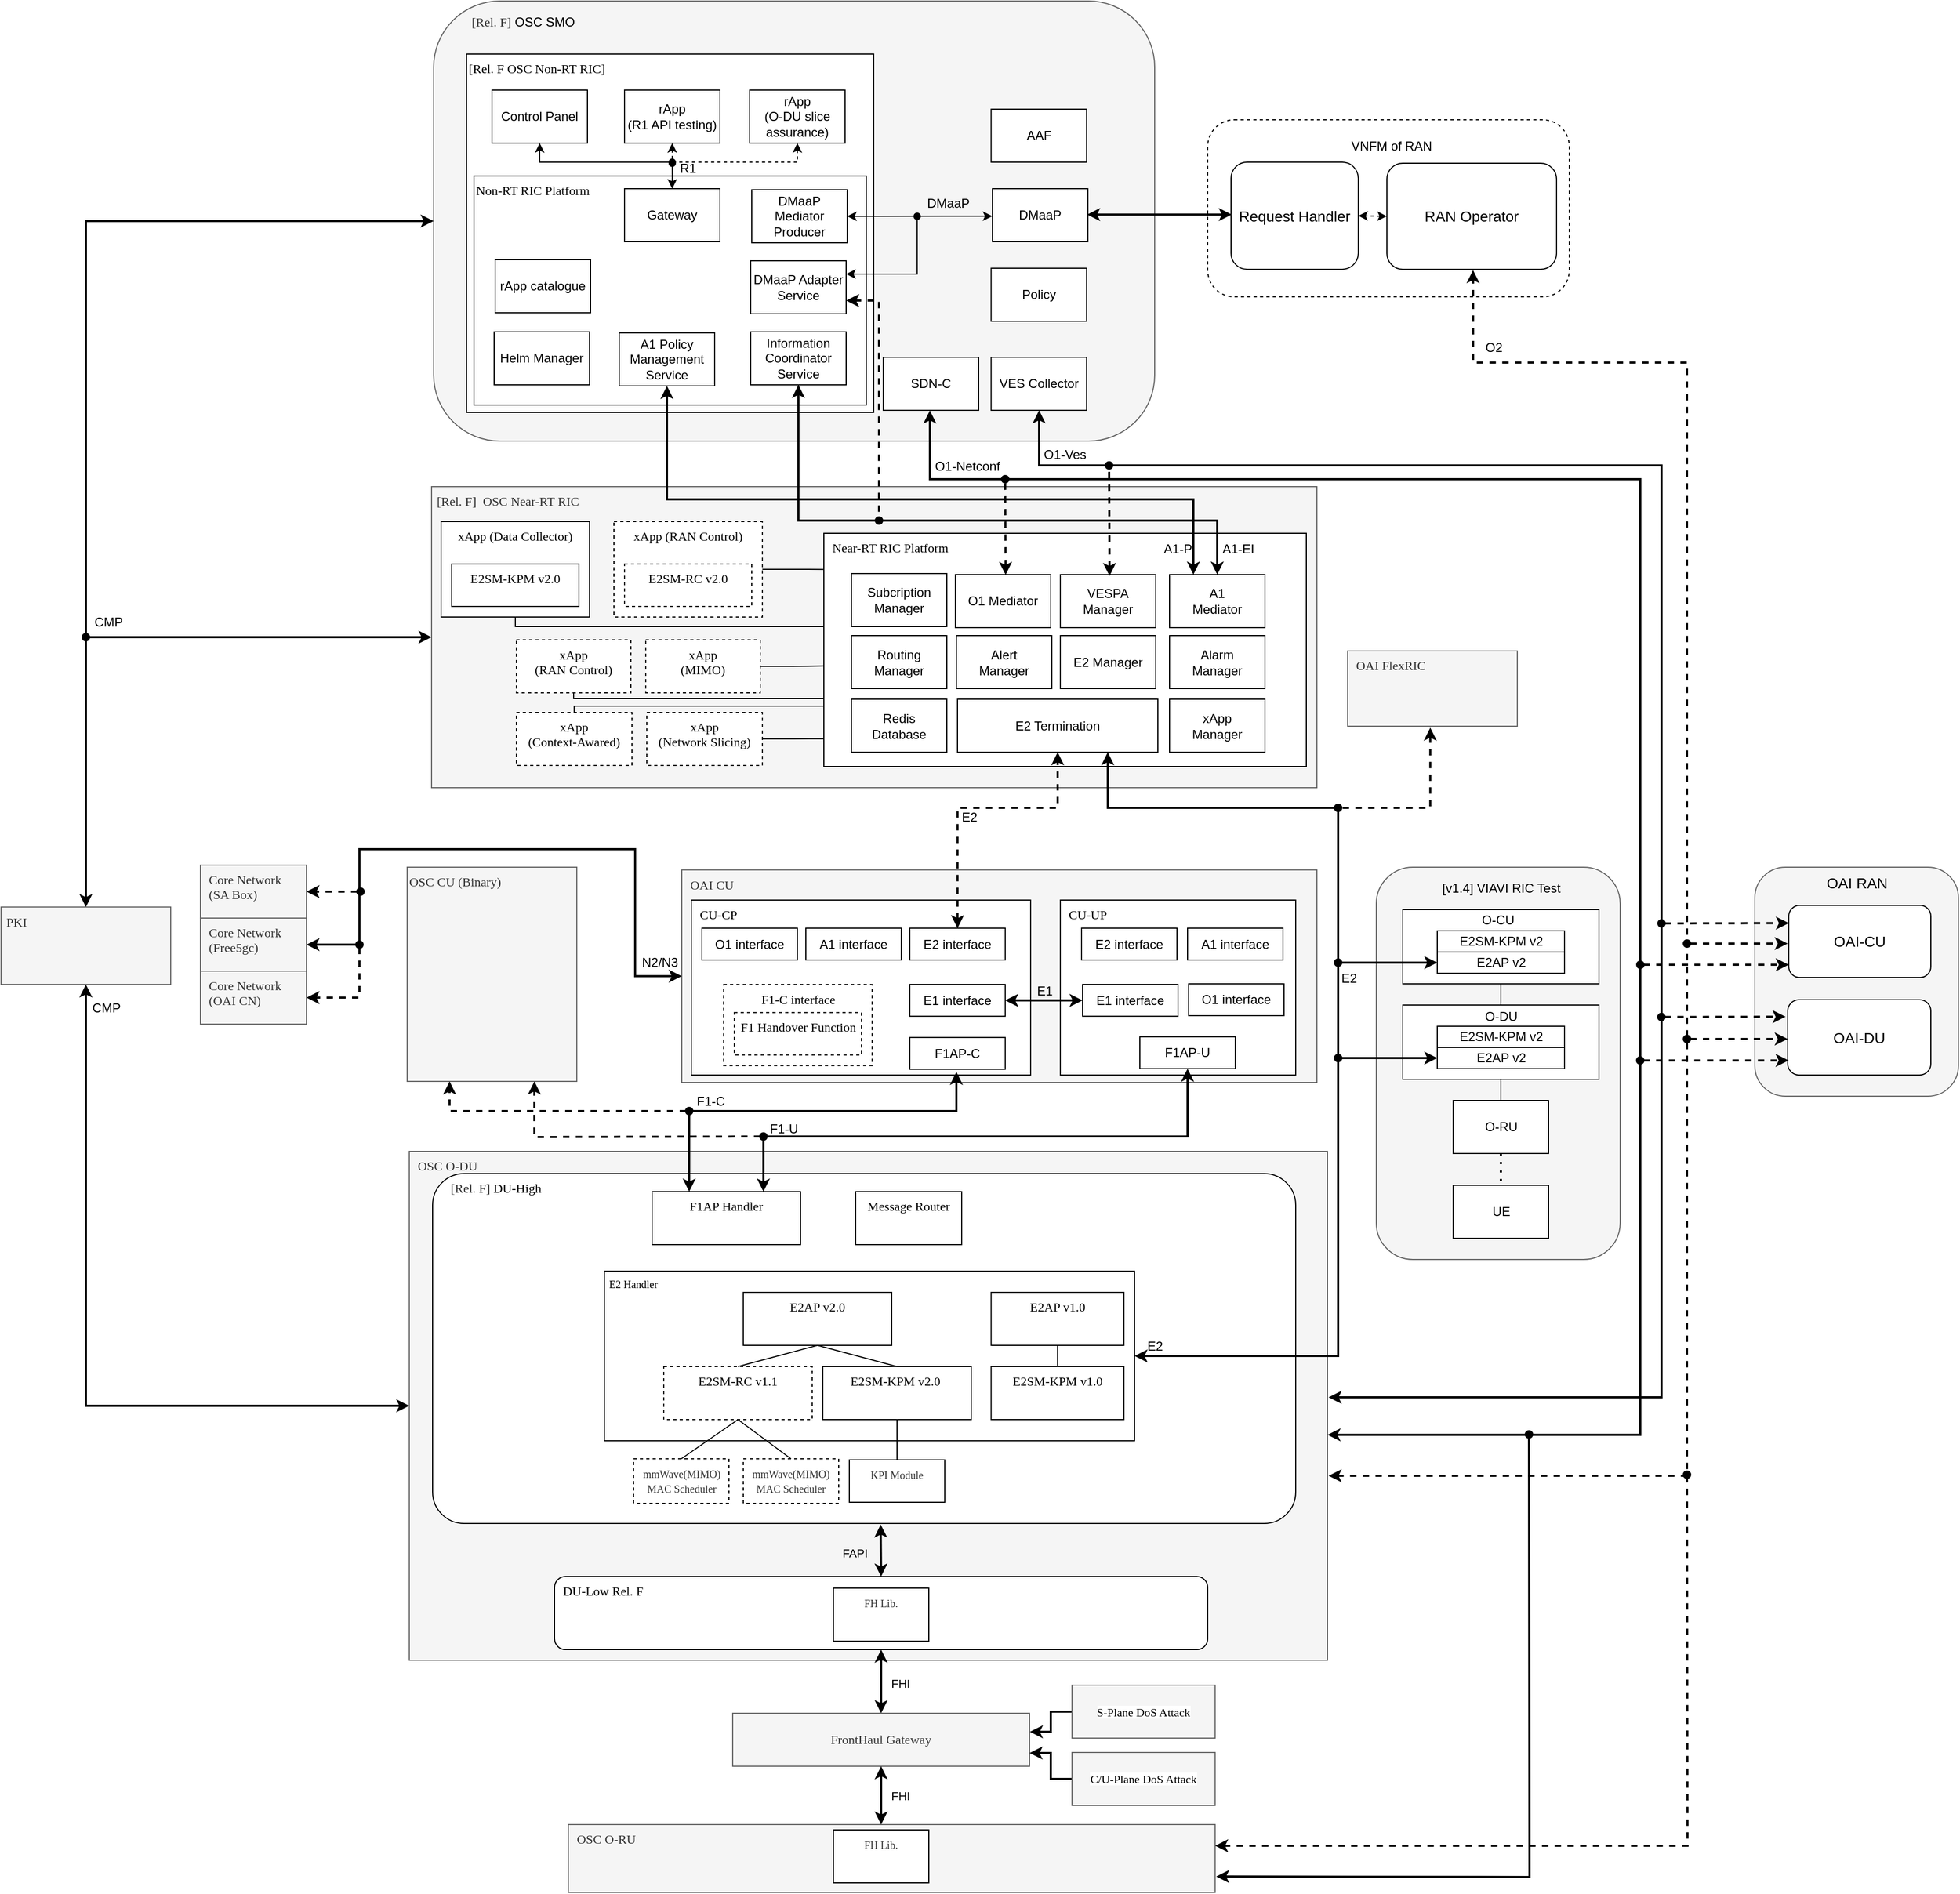 <mxfile version="20.8.1" type="github" pages="3">
  <diagram id="GCTNkGHxwYppjVdPjIny" name="All - Current Status">
    <mxGraphModel dx="3187" dy="1713" grid="1" gridSize="10" guides="1" tooltips="1" connect="1" arrows="1" fold="1" page="1" pageScale="1" pageWidth="850" pageHeight="1100" math="0" shadow="0">
      <root>
        <mxCell id="0" />
        <mxCell id="1" parent="0" />
        <mxCell id="Nj2JkXI4M38ToFFQXud2-1" style="edgeStyle=orthogonalEdgeStyle;rounded=0;orthogonalLoop=1;jettySize=auto;html=1;exitX=0;exitY=0.5;exitDx=0;exitDy=0;strokeColor=default;strokeWidth=2;startArrow=classic;startFill=1;endArrow=classic;endFill=1;" parent="1" source="Nj2JkXI4M38ToFFQXud2-2" target="Nj2JkXI4M38ToFFQXud2-146" edge="1">
          <mxGeometry relative="1" as="geometry" />
        </mxCell>
        <mxCell id="Nj2JkXI4M38ToFFQXud2-2" value="" style="rounded=1;whiteSpace=wrap;html=1;fillColor=#f5f5f5;fontColor=#333333;strokeColor=#666666;" parent="1" vertex="1">
          <mxGeometry x="478" y="90" width="680" height="415" as="geometry" />
        </mxCell>
        <mxCell id="Nj2JkXI4M38ToFFQXud2-3" value="&lt;font face=&quot;Comic Sans MS&quot;&gt;&amp;nbsp; OAI CU&lt;/font&gt;" style="rounded=0;whiteSpace=wrap;html=1;fillColor=#f5f5f5;fontColor=#333333;strokeColor=#666666;imageVerticalAlign=middle;align=left;labelPosition=center;verticalLabelPosition=middle;verticalAlign=top;" parent="1" vertex="1">
          <mxGeometry x="712" y="909.58" width="599" height="200.42" as="geometry" />
        </mxCell>
        <mxCell id="Nj2JkXI4M38ToFFQXud2-4" value="[Rel. F OSC Non-RT RIC]" style="rounded=0;whiteSpace=wrap;html=1;labelBackgroundColor=none;fontFamily=Comic Sans MS;verticalAlign=top;align=left;" parent="1" vertex="1">
          <mxGeometry x="509" y="140" width="384" height="338" as="geometry" />
        </mxCell>
        <mxCell id="Nj2JkXI4M38ToFFQXud2-5" value="&lt;font face=&quot;Comic Sans MS&quot;&gt;&amp;nbsp;&lt;/font&gt;&lt;span style=&quot;font-family: &amp;quot;Comic Sans MS&amp;quot;;&quot;&gt;[Rel. F]&amp;nbsp;&lt;/span&gt;&lt;font face=&quot;Comic Sans MS&quot;&gt;&amp;nbsp;OSC Near-RT RIC&amp;nbsp;&lt;/font&gt;" style="rounded=0;whiteSpace=wrap;html=1;fillColor=#f5f5f5;fontColor=#333333;strokeColor=#666666;imageVerticalAlign=middle;align=left;labelPosition=center;verticalLabelPosition=middle;verticalAlign=top;" parent="1" vertex="1">
          <mxGeometry x="476" y="548" width="835" height="284" as="geometry" />
        </mxCell>
        <mxCell id="Nj2JkXI4M38ToFFQXud2-6" value="&lt;font face=&quot;Comic Sans MS&quot;&gt;&amp;nbsp; OSC O-DU&lt;/font&gt;" style="rounded=0;whiteSpace=wrap;html=1;fillColor=#f5f5f5;fontColor=#333333;strokeColor=#666666;verticalAlign=top;align=left;" parent="1" vertex="1">
          <mxGeometry x="455" y="1175" width="866" height="480" as="geometry" />
        </mxCell>
        <mxCell id="Nj2JkXI4M38ToFFQXud2-7" value="&lt;font face=&quot;Comic Sans MS&quot;&gt;&amp;nbsp; OSC O-RU&lt;/font&gt;" style="rounded=0;whiteSpace=wrap;html=1;fillColor=#f5f5f5;fontColor=#333333;strokeColor=#666666;verticalAlign=top;align=left;" parent="1" vertex="1">
          <mxGeometry x="605" y="1810" width="610" height="64" as="geometry" />
        </mxCell>
        <mxCell id="Nj2JkXI4M38ToFFQXud2-8" value="&lt;font face=&quot;Comic Sans MS&quot;&gt;&amp;nbsp; &amp;nbsp; &amp;nbsp;&lt;/font&gt;&lt;span style=&quot;color: rgb(51, 51, 51); font-family: &amp;quot;Comic Sans MS&amp;quot;;&quot;&gt;[Rel. F]&amp;nbsp;&lt;/span&gt;&lt;font face=&quot;Comic Sans MS&quot;&gt;DU-High&lt;/font&gt;" style="rounded=1;whiteSpace=wrap;html=1;verticalAlign=top;align=left;arcSize=9;" parent="1" vertex="1">
          <mxGeometry x="477" y="1196" width="814" height="330" as="geometry" />
        </mxCell>
        <mxCell id="Nj2JkXI4M38ToFFQXud2-9" value="&lt;font face=&quot;Comic Sans MS&quot;&gt;&amp;nbsp; DU-Low Rel. F&lt;/font&gt;" style="rounded=1;whiteSpace=wrap;html=1;verticalAlign=top;align=left;" parent="1" vertex="1">
          <mxGeometry x="592" y="1576" width="616" height="69" as="geometry" />
        </mxCell>
        <mxCell id="Nj2JkXI4M38ToFFQXud2-10" style="edgeStyle=orthogonalEdgeStyle;rounded=0;orthogonalLoop=1;jettySize=auto;html=1;exitX=1;exitY=0.5;exitDx=0;exitDy=0;entryX=0;entryY=0.155;entryDx=0;entryDy=0;entryPerimeter=0;strokeColor=default;strokeWidth=1;startArrow=none;startFill=0;endArrow=none;endFill=0;" parent="1" source="Nj2JkXI4M38ToFFQXud2-11" target="Nj2JkXI4M38ToFFQXud2-12" edge="1">
          <mxGeometry relative="1" as="geometry" />
        </mxCell>
        <mxCell id="Nj2JkXI4M38ToFFQXud2-11" value="&lt;font&gt;xApp (RAN Control)&lt;/font&gt;" style="rounded=0;whiteSpace=wrap;html=1;labelBackgroundColor=none;fontFamily=Comic Sans MS;verticalAlign=top;align=center;dashed=1;" parent="1" vertex="1">
          <mxGeometry x="648" y="581" width="140" height="90" as="geometry" />
        </mxCell>
        <mxCell id="Nj2JkXI4M38ToFFQXud2-12" value="&lt;font&gt;&amp;nbsp; Near-RT RIC Platform&lt;/font&gt;" style="rounded=0;whiteSpace=wrap;html=1;labelBackgroundColor=none;fontFamily=Comic Sans MS;verticalAlign=top;align=left;" parent="1" vertex="1">
          <mxGeometry x="846" y="592" width="455" height="220" as="geometry" />
        </mxCell>
        <mxCell id="Nj2JkXI4M38ToFFQXud2-13" value="&lt;font face=&quot;Comic Sans MS&quot; style=&quot;font-size: 10px;&quot;&gt;&amp;nbsp;E2 Handler&lt;/font&gt;" style="rounded=0;whiteSpace=wrap;html=1;align=left;verticalAlign=top;fontSize=10;" parent="1" vertex="1">
          <mxGeometry x="639" y="1288" width="500" height="160" as="geometry" />
        </mxCell>
        <mxCell id="Nj2JkXI4M38ToFFQXud2-14" value="" style="endArrow=classic;startArrow=classic;html=1;rounded=0;exitX=0.5;exitY=0;exitDx=0;exitDy=0;strokeWidth=2;entryX=0.5;entryY=1;entryDx=0;entryDy=0;" parent="1" source="Nj2JkXI4M38ToFFQXud2-29" target="Nj2JkXI4M38ToFFQXud2-9" edge="1">
          <mxGeometry width="50" height="50" relative="1" as="geometry">
            <mxPoint x="896.41" y="1710" as="sourcePoint" />
            <mxPoint x="901" y="1660" as="targetPoint" />
          </mxGeometry>
        </mxCell>
        <mxCell id="Nj2JkXI4M38ToFFQXud2-15" value="FHI" style="edgeLabel;html=1;align=center;verticalAlign=middle;resizable=0;points=[];" parent="Nj2JkXI4M38ToFFQXud2-14" connectable="0" vertex="1">
          <mxGeometry x="0.172" relative="1" as="geometry">
            <mxPoint x="18" y="7" as="offset" />
          </mxGeometry>
        </mxCell>
        <mxCell id="Nj2JkXI4M38ToFFQXud2-16" value="" style="endArrow=classic;startArrow=classic;html=1;rounded=0;strokeWidth=2;" parent="1" edge="1">
          <mxGeometry width="50" height="50" relative="1" as="geometry">
            <mxPoint x="899.99" y="1576" as="sourcePoint" />
            <mxPoint x="899.58" y="1527" as="targetPoint" />
          </mxGeometry>
        </mxCell>
        <mxCell id="Nj2JkXI4M38ToFFQXud2-17" value="FAPI" style="edgeLabel;html=1;align=center;verticalAlign=middle;resizable=0;points=[];labelBackgroundColor=none;" parent="Nj2JkXI4M38ToFFQXud2-16" connectable="0" vertex="1">
          <mxGeometry x="0.029" y="-2" relative="1" as="geometry">
            <mxPoint x="-27" y="3" as="offset" />
          </mxGeometry>
        </mxCell>
        <mxCell id="Nj2JkXI4M38ToFFQXud2-18" style="edgeStyle=orthogonalEdgeStyle;rounded=0;orthogonalLoop=1;jettySize=auto;html=1;exitX=0.5;exitY=1;exitDx=0;exitDy=0;strokeColor=default;strokeWidth=1;startArrow=none;startFill=0;endArrow=none;endFill=0;entryX=-0.001;entryY=0.4;entryDx=0;entryDy=0;entryPerimeter=0;" parent="1" source="Nj2JkXI4M38ToFFQXud2-19" target="Nj2JkXI4M38ToFFQXud2-12" edge="1">
          <mxGeometry x="0.006" y="12" relative="1" as="geometry">
            <mxPoint x="846" y="679" as="targetPoint" />
            <Array as="points">
              <mxPoint x="555" y="680" />
            </Array>
            <mxPoint as="offset" />
          </mxGeometry>
        </mxCell>
        <mxCell id="Nj2JkXI4M38ToFFQXud2-19" value="xApp (Data Collector)" style="rounded=0;whiteSpace=wrap;html=1;labelBackgroundColor=none;fontFamily=Comic Sans MS;verticalAlign=top;align=center;" parent="1" vertex="1">
          <mxGeometry x="485" y="581" width="140" height="90" as="geometry" />
        </mxCell>
        <mxCell id="Nj2JkXI4M38ToFFQXud2-20" value="E2AP v1.0" style="rounded=0;whiteSpace=wrap;html=1;labelBackgroundColor=none;fontFamily=Comic Sans MS;verticalAlign=top;align=center;" parent="1" vertex="1">
          <mxGeometry x="1003.75" y="1308" width="125.25" height="50" as="geometry" />
        </mxCell>
        <mxCell id="Nj2JkXI4M38ToFFQXud2-21" style="rounded=0;sketch=0;jumpStyle=none;orthogonalLoop=1;jettySize=auto;html=1;entryX=0.5;entryY=0;entryDx=0;entryDy=0;shadow=0;fontFamily=Helvetica;fontSize=12;fontColor=#000000;startArrow=none;startFill=0;endArrow=none;endFill=0;strokeWidth=1;exitX=0.5;exitY=1;exitDx=0;exitDy=0;" parent="1" source="Nj2JkXI4M38ToFFQXud2-22" target="Nj2JkXI4M38ToFFQXud2-116" edge="1">
          <mxGeometry relative="1" as="geometry">
            <mxPoint x="817.5" y="1468" as="targetPoint" />
          </mxGeometry>
        </mxCell>
        <mxCell id="Nj2JkXI4M38ToFFQXud2-22" value="E2SM-RC v1.1" style="rounded=0;whiteSpace=wrap;html=1;labelBackgroundColor=none;fontFamily=Comic Sans MS;verticalAlign=top;align=center;dashed=1;" parent="1" vertex="1">
          <mxGeometry x="695" y="1378" width="140" height="50" as="geometry" />
        </mxCell>
        <mxCell id="Nj2JkXI4M38ToFFQXud2-23" style="edgeStyle=orthogonalEdgeStyle;rounded=0;sketch=0;jumpStyle=none;orthogonalLoop=1;jettySize=auto;html=1;entryX=0.5;entryY=0;entryDx=0;entryDy=0;shadow=0;fontFamily=Helvetica;fontSize=12;fontColor=#000000;startArrow=none;startFill=0;endArrow=none;endFill=0;strokeWidth=1;exitX=0.5;exitY=1;exitDx=0;exitDy=0;" parent="1" source="Nj2JkXI4M38ToFFQXud2-24" target="Nj2JkXI4M38ToFFQXud2-25" edge="1">
          <mxGeometry x="-1" y="-19" relative="1" as="geometry">
            <Array as="points">
              <mxPoint x="915" y="1466" />
            </Array>
            <mxPoint x="-6" y="-1" as="offset" />
          </mxGeometry>
        </mxCell>
        <mxCell id="Nj2JkXI4M38ToFFQXud2-24" value="E2SM-KPM v2.0&amp;nbsp;" style="rounded=0;whiteSpace=wrap;html=1;labelBackgroundColor=none;fontFamily=Comic Sans MS;verticalAlign=top;align=center;" parent="1" vertex="1">
          <mxGeometry x="845" y="1378" width="140" height="50" as="geometry" />
        </mxCell>
        <mxCell id="Nj2JkXI4M38ToFFQXud2-25" value="&lt;span style=&quot;color: rgb(51, 51, 51); font-size: 10px;&quot;&gt;KPI Module&lt;/span&gt;" style="rounded=0;whiteSpace=wrap;html=1;labelBackgroundColor=none;fontFamily=Comic Sans MS;verticalAlign=top;align=center;" parent="1" vertex="1">
          <mxGeometry x="870" y="1466" width="90" height="40" as="geometry" />
        </mxCell>
        <mxCell id="Nj2JkXI4M38ToFFQXud2-26" value="&lt;span style=&quot;color: rgb(51, 51, 51); font-size: 10px;&quot;&gt;mmWave(MIMO)&lt;br&gt;MAC Scheduler&lt;br&gt;&lt;/span&gt;" style="rounded=0;whiteSpace=wrap;html=1;labelBackgroundColor=none;fontFamily=Comic Sans MS;verticalAlign=top;align=center;dashed=1;" parent="1" vertex="1">
          <mxGeometry x="666.5" y="1465" width="90" height="42" as="geometry" />
        </mxCell>
        <mxCell id="Nj2JkXI4M38ToFFQXud2-27" value="Message Router" style="rounded=0;whiteSpace=wrap;html=1;labelBackgroundColor=none;fontFamily=Comic Sans MS;verticalAlign=top;align=center;" parent="1" vertex="1">
          <mxGeometry x="876" y="1213" width="100" height="50" as="geometry" />
        </mxCell>
        <mxCell id="Nj2JkXI4M38ToFFQXud2-28" value="F1AP Handler" style="rounded=0;whiteSpace=wrap;html=1;labelBackgroundColor=none;fontFamily=Comic Sans MS;verticalAlign=top;align=center;" parent="1" vertex="1">
          <mxGeometry x="684" y="1213" width="140" height="50" as="geometry" />
        </mxCell>
        <mxCell id="Nj2JkXI4M38ToFFQXud2-29" value="&lt;font face=&quot;Comic Sans MS&quot;&gt;FrontHaul Gateway&lt;/font&gt;" style="rounded=0;whiteSpace=wrap;html=1;fillColor=#f5f5f5;fontColor=#333333;strokeColor=#666666;verticalAlign=middle;align=center;" parent="1" vertex="1">
          <mxGeometry x="760" y="1705" width="280" height="50" as="geometry" />
        </mxCell>
        <mxCell id="Nj2JkXI4M38ToFFQXud2-30" value="" style="endArrow=classic;startArrow=classic;html=1;rounded=0;entryX=0.5;entryY=1;entryDx=0;entryDy=0;strokeWidth=2;" parent="1" target="Nj2JkXI4M38ToFFQXud2-29" edge="1">
          <mxGeometry width="50" height="50" relative="1" as="geometry">
            <mxPoint x="900" y="1810.0" as="sourcePoint" />
            <mxPoint x="900" y="1780" as="targetPoint" />
          </mxGeometry>
        </mxCell>
        <mxCell id="Nj2JkXI4M38ToFFQXud2-31" value="FHI" style="edgeLabel;html=1;align=center;verticalAlign=middle;resizable=0;points=[];" parent="Nj2JkXI4M38ToFFQXud2-30" connectable="0" vertex="1">
          <mxGeometry x="0.172" relative="1" as="geometry">
            <mxPoint x="18" y="5" as="offset" />
          </mxGeometry>
        </mxCell>
        <mxCell id="Nj2JkXI4M38ToFFQXud2-32" value="" style="endArrow=classic;html=1;shadow=0;sketch=0;fontFamily=Helvetica;fontSize=11;fontColor=#000000;jumpStyle=none;fillColor=#e51400;strokeColor=default;strokeWidth=2;exitX=0;exitY=0.5;exitDx=0;exitDy=0;entryX=1;entryY=0.75;entryDx=0;entryDy=0;edgeStyle=orthogonalEdgeStyle;rounded=0;" parent="1" source="Nj2JkXI4M38ToFFQXud2-89" target="Nj2JkXI4M38ToFFQXud2-29" edge="1">
          <mxGeometry width="50" height="50" relative="1" as="geometry">
            <mxPoint x="1089" y="1770" as="sourcePoint" />
            <mxPoint x="919" y="1720" as="targetPoint" />
          </mxGeometry>
        </mxCell>
        <mxCell id="Nj2JkXI4M38ToFFQXud2-33" value="" style="endArrow=classic;html=1;shadow=0;sketch=0;fontFamily=Helvetica;fontSize=11;fontColor=#000000;jumpStyle=none;fillColor=#e51400;strokeColor=default;strokeWidth=2;exitX=0;exitY=0.5;exitDx=0;exitDy=0;entryX=1.001;entryY=0.35;entryDx=0;entryDy=0;entryPerimeter=0;edgeStyle=orthogonalEdgeStyle;rounded=0;" parent="1" source="Nj2JkXI4M38ToFFQXud2-88" target="Nj2JkXI4M38ToFFQXud2-29" edge="1">
          <mxGeometry width="50" height="50" relative="1" as="geometry">
            <mxPoint x="1155" y="1683" as="sourcePoint" />
            <mxPoint x="1035" y="1745" as="targetPoint" />
          </mxGeometry>
        </mxCell>
        <mxCell id="Nj2JkXI4M38ToFFQXud2-34" style="edgeStyle=orthogonalEdgeStyle;rounded=0;sketch=0;jumpStyle=none;orthogonalLoop=1;jettySize=auto;html=1;shadow=0;fontFamily=Comic Sans MS;fontSize=11;fontColor=#000000;startArrow=classic;startFill=1;endArrow=oval;endFill=1;strokeWidth=2;dashed=1;exitX=0.487;exitY=1.019;exitDx=0;exitDy=0;exitPerimeter=0;" parent="1" source="Nj2JkXI4M38ToFFQXud2-35" edge="1">
          <mxGeometry relative="1" as="geometry">
            <mxPoint x="1554" y="704" as="sourcePoint" />
            <mxPoint x="1331" y="851" as="targetPoint" />
            <Array as="points">
              <mxPoint x="1418" y="851" />
            </Array>
          </mxGeometry>
        </mxCell>
        <mxCell id="Nj2JkXI4M38ToFFQXud2-35" value="&lt;font face=&quot;Comic Sans MS&quot;&gt;&amp;nbsp; OAI FlexRIC&lt;/font&gt;" style="rounded=0;whiteSpace=wrap;html=1;fillColor=#f5f5f5;fontColor=#333333;strokeColor=#666666;imageVerticalAlign=middle;align=left;labelPosition=center;verticalLabelPosition=middle;verticalAlign=top;" parent="1" vertex="1">
          <mxGeometry x="1340" y="703" width="160" height="71" as="geometry" />
        </mxCell>
        <mxCell id="Nj2JkXI4M38ToFFQXud2-36" value="&lt;font face=&quot;Comic Sans MS&quot;&gt;&amp;nbsp; CU-CP&lt;/font&gt;" style="rounded=0;whiteSpace=wrap;html=1;align=left;verticalAlign=top;" parent="1" vertex="1">
          <mxGeometry x="721" y="938" width="320" height="165" as="geometry" />
        </mxCell>
        <mxCell id="Nj2JkXI4M38ToFFQXud2-37" value="&lt;font face=&quot;Comic Sans MS&quot;&gt;&amp;nbsp; Core Network&lt;br&gt;&amp;nbsp; (SA Box)&lt;br&gt;&lt;/font&gt;" style="rounded=0;whiteSpace=wrap;html=1;fillColor=#f5f5f5;fontColor=#333333;strokeColor=#666666;align=left;verticalAlign=top;" parent="1" vertex="1">
          <mxGeometry x="258" y="905" width="100" height="50" as="geometry" />
        </mxCell>
        <mxCell id="Nj2JkXI4M38ToFFQXud2-38" style="edgeStyle=orthogonalEdgeStyle;rounded=0;orthogonalLoop=1;jettySize=auto;html=1;exitX=1;exitY=0.5;exitDx=0;exitDy=0;entryX=0;entryY=0.5;entryDx=0;entryDy=0;strokeColor=default;strokeWidth=2;startArrow=classic;startFill=1;endArrow=classic;endFill=1;" parent="1" source="Nj2JkXI4M38ToFFQXud2-39" target="Nj2JkXI4M38ToFFQXud2-3" edge="1">
          <mxGeometry relative="1" as="geometry">
            <Array as="points">
              <mxPoint x="408" y="980" />
              <mxPoint x="408" y="890" />
              <mxPoint x="668" y="890" />
              <mxPoint x="668" y="1010" />
            </Array>
          </mxGeometry>
        </mxCell>
        <mxCell id="Nj2JkXI4M38ToFFQXud2-39" value="&lt;font face=&quot;Comic Sans MS&quot;&gt;&amp;nbsp; Core Network&lt;br&gt;&amp;nbsp; (&lt;/font&gt;&lt;span style=&quot;font-family: &amp;quot;Comic Sans MS&amp;quot;;&quot;&gt;Free5gc&lt;/span&gt;&lt;font face=&quot;Comic Sans MS&quot;&gt;)&lt;br&gt;&lt;/font&gt;" style="rounded=0;whiteSpace=wrap;html=1;fillColor=#f5f5f5;fontColor=#333333;strokeColor=#666666;align=left;verticalAlign=top;" parent="1" vertex="1">
          <mxGeometry x="258" y="955" width="100" height="50" as="geometry" />
        </mxCell>
        <mxCell id="Nj2JkXI4M38ToFFQXud2-40" value="&lt;font face=&quot;Comic Sans MS&quot;&gt;&amp;nbsp; Core Network&lt;br&gt;&amp;nbsp; (OAI CN)&lt;br&gt;&lt;/font&gt;" style="rounded=0;whiteSpace=wrap;html=1;fillColor=#f5f5f5;fontColor=#333333;strokeColor=#666666;align=left;verticalAlign=top;" parent="1" vertex="1">
          <mxGeometry x="258" y="1005" width="100" height="50" as="geometry" />
        </mxCell>
        <mxCell id="Nj2JkXI4M38ToFFQXud2-41" value="" style="endArrow=none;html=1;rounded=0;shadow=0;sketch=0;fontFamily=Helvetica;fontSize=12;fontColor=#000000;strokeWidth=1;jumpStyle=none;exitX=0.5;exitY=0;exitDx=0;exitDy=0;" parent="1" source="Nj2JkXI4M38ToFFQXud2-22" edge="1">
          <mxGeometry width="50" height="50" relative="1" as="geometry">
            <mxPoint x="800" y="1398" as="sourcePoint" />
            <mxPoint x="840" y="1358" as="targetPoint" />
          </mxGeometry>
        </mxCell>
        <mxCell id="Nj2JkXI4M38ToFFQXud2-42" value="E2SM-KPM v2.0" style="rounded=0;whiteSpace=wrap;html=1;labelBackgroundColor=none;fontFamily=Comic Sans MS;verticalAlign=top;align=center;" parent="1" vertex="1">
          <mxGeometry x="495" y="621" width="120" height="40" as="geometry" />
        </mxCell>
        <mxCell id="Nj2JkXI4M38ToFFQXud2-43" value="E2AP v2.0" style="rounded=0;whiteSpace=wrap;html=1;labelBackgroundColor=none;fontFamily=Comic Sans MS;verticalAlign=top;align=center;" parent="1" vertex="1">
          <mxGeometry x="770" y="1308" width="140" height="50" as="geometry" />
        </mxCell>
        <mxCell id="Nj2JkXI4M38ToFFQXud2-44" value="E2SM-KPM v1.0" style="rounded=0;whiteSpace=wrap;html=1;labelBackgroundColor=none;fontFamily=Comic Sans MS;verticalAlign=top;align=center;" parent="1" vertex="1">
          <mxGeometry x="1003.75" y="1378" width="125.25" height="50" as="geometry" />
        </mxCell>
        <mxCell id="Nj2JkXI4M38ToFFQXud2-45" value="" style="endArrow=none;html=1;rounded=0;shadow=0;sketch=0;fontFamily=Helvetica;fontSize=12;fontColor=#000000;strokeWidth=1;jumpStyle=none;exitX=0.5;exitY=0;exitDx=0;exitDy=0;" parent="1" source="Nj2JkXI4M38ToFFQXud2-24" edge="1">
          <mxGeometry width="50" height="50" relative="1" as="geometry">
            <mxPoint x="900" y="1508" as="sourcePoint" />
            <mxPoint x="840" y="1358" as="targetPoint" />
          </mxGeometry>
        </mxCell>
        <mxCell id="Nj2JkXI4M38ToFFQXud2-46" value="" style="endArrow=none;html=1;rounded=0;shadow=0;sketch=0;fontFamily=Helvetica;fontSize=12;fontColor=#000000;strokeWidth=1;jumpStyle=none;exitX=0.5;exitY=0;exitDx=0;exitDy=0;entryX=0.5;entryY=1;entryDx=0;entryDy=0;" parent="1" source="Nj2JkXI4M38ToFFQXud2-44" target="Nj2JkXI4M38ToFFQXud2-20" edge="1">
          <mxGeometry width="50" height="50" relative="1" as="geometry">
            <mxPoint x="1009.5" y="1408" as="sourcePoint" />
            <mxPoint x="1059.5" y="1358" as="targetPoint" />
          </mxGeometry>
        </mxCell>
        <mxCell id="Nj2JkXI4M38ToFFQXud2-47" value="E2SM-RC v2.0" style="rounded=0;whiteSpace=wrap;html=1;labelBackgroundColor=none;fontFamily=Comic Sans MS;verticalAlign=top;align=center;dashed=1;" parent="1" vertex="1">
          <mxGeometry x="658" y="621" width="120" height="40" as="geometry" />
        </mxCell>
        <mxCell id="Nj2JkXI4M38ToFFQXud2-48" value="&lt;span style=&quot;color: rgb(51, 51, 51); font-size: 10px;&quot;&gt;FH Lib.&lt;/span&gt;" style="rounded=0;whiteSpace=wrap;html=1;labelBackgroundColor=none;fontFamily=Comic Sans MS;verticalAlign=top;align=center;" parent="1" vertex="1">
          <mxGeometry x="855" y="1587" width="90" height="50" as="geometry" />
        </mxCell>
        <mxCell id="Nj2JkXI4M38ToFFQXud2-49" value="&lt;span style=&quot;color: rgb(51, 51, 51); font-size: 10px;&quot;&gt;FH Lib.&lt;/span&gt;" style="rounded=0;whiteSpace=wrap;html=1;labelBackgroundColor=none;fontFamily=Comic Sans MS;verticalAlign=top;align=center;" parent="1" vertex="1">
          <mxGeometry x="855" y="1815" width="90" height="50" as="geometry" />
        </mxCell>
        <mxCell id="Nj2JkXI4M38ToFFQXud2-50" style="edgeStyle=orthogonalEdgeStyle;rounded=0;orthogonalLoop=1;jettySize=auto;html=1;exitX=1;exitY=0.5;exitDx=0;exitDy=0;strokeColor=default;strokeWidth=1;startArrow=none;startFill=0;endArrow=none;endFill=0;entryX=-0.001;entryY=0.569;entryDx=0;entryDy=0;entryPerimeter=0;" parent="1" source="Nj2JkXI4M38ToFFQXud2-51" target="Nj2JkXI4M38ToFFQXud2-12" edge="1">
          <mxGeometry relative="1" as="geometry">
            <mxPoint x="846" y="715" as="targetPoint" />
          </mxGeometry>
        </mxCell>
        <mxCell id="Nj2JkXI4M38ToFFQXud2-51" value="xApp&lt;br&gt;(MIMO)" style="rounded=0;whiteSpace=wrap;html=1;labelBackgroundColor=none;fontFamily=Comic Sans MS;verticalAlign=top;align=center;dashed=1;" parent="1" vertex="1">
          <mxGeometry x="678" y="692.5" width="108" height="50" as="geometry" />
        </mxCell>
        <mxCell id="Nj2JkXI4M38ToFFQXud2-52" style="edgeStyle=orthogonalEdgeStyle;rounded=0;orthogonalLoop=1;jettySize=auto;html=1;exitX=0.5;exitY=1;exitDx=0;exitDy=0;entryX=0;entryY=0.709;entryDx=0;entryDy=0;entryPerimeter=0;strokeColor=default;strokeWidth=1;startArrow=none;startFill=0;endArrow=none;endFill=0;" parent="1" source="Nj2JkXI4M38ToFFQXud2-53" target="Nj2JkXI4M38ToFFQXud2-12" edge="1">
          <mxGeometry relative="1" as="geometry">
            <Array as="points">
              <mxPoint x="610" y="748" />
            </Array>
          </mxGeometry>
        </mxCell>
        <mxCell id="Nj2JkXI4M38ToFFQXud2-53" value="xApp&lt;br&gt;(RAN Control)" style="rounded=0;whiteSpace=wrap;html=1;labelBackgroundColor=none;fontFamily=Comic Sans MS;verticalAlign=top;align=center;dashed=1;" parent="1" vertex="1">
          <mxGeometry x="556" y="692.5" width="108" height="50" as="geometry" />
        </mxCell>
        <mxCell id="Nj2JkXI4M38ToFFQXud2-54" style="edgeStyle=orthogonalEdgeStyle;rounded=0;orthogonalLoop=1;jettySize=auto;html=1;exitX=0.5;exitY=0;exitDx=0;exitDy=0;strokeColor=default;strokeWidth=1;startArrow=none;startFill=0;endArrow=none;endFill=0;" parent="1" source="Nj2JkXI4M38ToFFQXud2-55" edge="1">
          <mxGeometry relative="1" as="geometry">
            <mxPoint x="846.0" y="755" as="targetPoint" />
            <Array as="points">
              <mxPoint x="611" y="755" />
              <mxPoint x="846" y="755" />
            </Array>
          </mxGeometry>
        </mxCell>
        <mxCell id="Nj2JkXI4M38ToFFQXud2-55" value="xApp&lt;br&gt;(Context-Awared)" style="rounded=0;whiteSpace=wrap;html=1;labelBackgroundColor=none;fontFamily=Comic Sans MS;verticalAlign=top;align=center;dashed=1;" parent="1" vertex="1">
          <mxGeometry x="556" y="761" width="109" height="50" as="geometry" />
        </mxCell>
        <mxCell id="Nj2JkXI4M38ToFFQXud2-56" style="edgeStyle=orthogonalEdgeStyle;rounded=0;orthogonalLoop=1;jettySize=auto;html=1;exitX=1;exitY=0.5;exitDx=0;exitDy=0;entryX=0;entryY=0.881;entryDx=0;entryDy=0;entryPerimeter=0;strokeColor=default;strokeWidth=1;startArrow=none;startFill=0;endArrow=none;endFill=0;" parent="1" source="Nj2JkXI4M38ToFFQXud2-57" target="Nj2JkXI4M38ToFFQXud2-12" edge="1">
          <mxGeometry relative="1" as="geometry" />
        </mxCell>
        <mxCell id="Nj2JkXI4M38ToFFQXud2-57" value="xApp&lt;br&gt;(Network Slicing)" style="rounded=0;whiteSpace=wrap;html=1;labelBackgroundColor=none;fontFamily=Comic Sans MS;verticalAlign=top;align=center;dashed=1;" parent="1" vertex="1">
          <mxGeometry x="679" y="761" width="109" height="50" as="geometry" />
        </mxCell>
        <mxCell id="Nj2JkXI4M38ToFFQXud2-58" value="" style="rounded=1;whiteSpace=wrap;html=1;fillColor=#f5f5f5;fontColor=#333333;strokeColor=#666666;" parent="1" vertex="1">
          <mxGeometry x="1367" y="907" width="230" height="370" as="geometry" />
        </mxCell>
        <mxCell id="Nj2JkXI4M38ToFFQXud2-59" value="[v1.4] VIAVI RIC Test" style="text;html=1;strokeColor=none;fillColor=none;align=center;verticalAlign=middle;whiteSpace=wrap;rounded=0;" parent="1" vertex="1">
          <mxGeometry x="1424.5" y="912" width="120" height="30" as="geometry" />
        </mxCell>
        <mxCell id="Nj2JkXI4M38ToFFQXud2-60" value="" style="rounded=0;whiteSpace=wrap;html=1;" parent="1" vertex="1">
          <mxGeometry x="1392" y="947" width="185" height="70" as="geometry" />
        </mxCell>
        <mxCell id="Nj2JkXI4M38ToFFQXud2-61" value="" style="rounded=0;whiteSpace=wrap;html=1;" parent="1" vertex="1">
          <mxGeometry x="1392" y="1037" width="185" height="70" as="geometry" />
        </mxCell>
        <mxCell id="Nj2JkXI4M38ToFFQXud2-62" value="O-RU" style="rounded=0;whiteSpace=wrap;html=1;" parent="1" vertex="1">
          <mxGeometry x="1439.5" y="1127" width="90" height="50" as="geometry" />
        </mxCell>
        <mxCell id="Nj2JkXI4M38ToFFQXud2-63" value="UE" style="rounded=0;whiteSpace=wrap;html=1;" parent="1" vertex="1">
          <mxGeometry x="1439.5" y="1207" width="90" height="50" as="geometry" />
        </mxCell>
        <mxCell id="Nj2JkXI4M38ToFFQXud2-64" value="" style="endArrow=none;html=1;rounded=0;entryX=0.5;entryY=1;entryDx=0;entryDy=0;exitX=0.5;exitY=0;exitDx=0;exitDy=0;" parent="1" source="Nj2JkXI4M38ToFFQXud2-61" target="Nj2JkXI4M38ToFFQXud2-60" edge="1">
          <mxGeometry width="50" height="50" relative="1" as="geometry">
            <mxPoint x="1562" y="1057" as="sourcePoint" />
            <mxPoint x="1612" y="1007" as="targetPoint" />
          </mxGeometry>
        </mxCell>
        <mxCell id="Nj2JkXI4M38ToFFQXud2-65" value="" style="endArrow=none;html=1;rounded=0;entryX=0.5;entryY=1;entryDx=0;entryDy=0;exitX=0.5;exitY=0;exitDx=0;exitDy=0;" parent="1" source="Nj2JkXI4M38ToFFQXud2-62" target="Nj2JkXI4M38ToFFQXud2-61" edge="1">
          <mxGeometry width="50" height="50" relative="1" as="geometry">
            <mxPoint x="1447" y="1057" as="sourcePoint" />
            <mxPoint x="1447" y="1027" as="targetPoint" />
          </mxGeometry>
        </mxCell>
        <mxCell id="Nj2JkXI4M38ToFFQXud2-66" value="" style="endArrow=none;dashed=1;html=1;dashPattern=1 3;strokeWidth=2;rounded=0;exitX=0.5;exitY=1;exitDx=0;exitDy=0;entryX=0.5;entryY=0;entryDx=0;entryDy=0;" parent="1" source="Nj2JkXI4M38ToFFQXud2-62" target="Nj2JkXI4M38ToFFQXud2-63" edge="1">
          <mxGeometry width="50" height="50" relative="1" as="geometry">
            <mxPoint x="1562" y="1057" as="sourcePoint" />
            <mxPoint x="1612" y="1007" as="targetPoint" />
          </mxGeometry>
        </mxCell>
        <mxCell id="Nj2JkXI4M38ToFFQXud2-67" style="edgeStyle=orthogonalEdgeStyle;rounded=0;orthogonalLoop=1;jettySize=auto;html=1;exitX=0;exitY=0.5;exitDx=0;exitDy=0;strokeWidth=2;startArrow=classic;startFill=1;endArrow=oval;endFill=1;" parent="1" source="Nj2JkXI4M38ToFFQXud2-68" edge="1">
          <mxGeometry relative="1" as="geometry">
            <mxPoint x="1331" y="997" as="targetPoint" />
            <Array as="points">
              <mxPoint x="1331" y="997" />
            </Array>
          </mxGeometry>
        </mxCell>
        <mxCell id="Nj2JkXI4M38ToFFQXud2-68" value="E2AP v2" style="rounded=0;whiteSpace=wrap;html=1;" parent="1" vertex="1">
          <mxGeometry x="1424.5" y="987" width="120" height="20" as="geometry" />
        </mxCell>
        <mxCell id="Nj2JkXI4M38ToFFQXud2-69" value="E2SM-KPM v2" style="rounded=0;whiteSpace=wrap;html=1;" parent="1" vertex="1">
          <mxGeometry x="1424.5" y="967" width="120" height="20" as="geometry" />
        </mxCell>
        <mxCell id="Nj2JkXI4M38ToFFQXud2-70" style="edgeStyle=orthogonalEdgeStyle;rounded=0;orthogonalLoop=1;jettySize=auto;html=1;exitX=0;exitY=0.5;exitDx=0;exitDy=0;strokeWidth=2;startArrow=classic;startFill=1;endArrow=oval;endFill=1;" parent="1" source="Nj2JkXI4M38ToFFQXud2-71" edge="1">
          <mxGeometry relative="1" as="geometry">
            <mxPoint x="1331" y="1087" as="targetPoint" />
            <Array as="points">
              <mxPoint x="1331" y="1087" />
            </Array>
          </mxGeometry>
        </mxCell>
        <mxCell id="Nj2JkXI4M38ToFFQXud2-71" value="E2AP v2" style="rounded=0;whiteSpace=wrap;html=1;" parent="1" vertex="1">
          <mxGeometry x="1424.5" y="1077" width="120" height="20" as="geometry" />
        </mxCell>
        <mxCell id="Nj2JkXI4M38ToFFQXud2-72" value="E2SM-KPM v2" style="rounded=0;whiteSpace=wrap;html=1;" parent="1" vertex="1">
          <mxGeometry x="1424.5" y="1057" width="120" height="20" as="geometry" />
        </mxCell>
        <mxCell id="Nj2JkXI4M38ToFFQXud2-73" value="O-CU" style="text;html=1;strokeColor=none;fillColor=none;align=center;verticalAlign=middle;whiteSpace=wrap;rounded=0;" parent="1" vertex="1">
          <mxGeometry x="1452" y="942" width="60" height="30" as="geometry" />
        </mxCell>
        <mxCell id="Nj2JkXI4M38ToFFQXud2-74" value="O-DU" style="text;html=1;strokeColor=none;fillColor=none;align=center;verticalAlign=middle;whiteSpace=wrap;rounded=0;" parent="1" vertex="1">
          <mxGeometry x="1454.5" y="1033" width="60" height="30" as="geometry" />
        </mxCell>
        <mxCell id="Nj2JkXI4M38ToFFQXud2-75" value="" style="endArrow=classic;startArrow=classic;html=1;rounded=0;strokeWidth=2;edgeStyle=orthogonalEdgeStyle;entryX=0.75;entryY=1;entryDx=0;entryDy=0;exitX=1;exitY=0.5;exitDx=0;exitDy=0;" parent="1" source="Nj2JkXI4M38ToFFQXud2-13" target="Nj2JkXI4M38ToFFQXud2-78" edge="1">
          <mxGeometry width="50" height="50" relative="1" as="geometry">
            <mxPoint x="840" y="1255" as="sourcePoint" />
            <mxPoint x="1113.75" y="856.5" as="targetPoint" />
            <Array as="points">
              <mxPoint x="1331" y="1368" />
              <mxPoint x="1331" y="851" />
              <mxPoint x="1114" y="851" />
            </Array>
          </mxGeometry>
        </mxCell>
        <mxCell id="Nj2JkXI4M38ToFFQXud2-76" value="E2" style="edgeLabel;html=1;align=center;verticalAlign=middle;resizable=0;points=[];fontSize=12;fontFamily=Helvetica;fontColor=#000000;" parent="Nj2JkXI4M38ToFFQXud2-75" connectable="0" vertex="1">
          <mxGeometry x="0.336" y="-1" relative="1" as="geometry">
            <mxPoint x="9" y="106" as="offset" />
          </mxGeometry>
        </mxCell>
        <mxCell id="Nj2JkXI4M38ToFFQXud2-77" value="VESPA Manager" style="rounded=0;whiteSpace=wrap;html=1;strokeWidth=1;" parent="1" vertex="1">
          <mxGeometry x="1069" y="631" width="90" height="50" as="geometry" />
        </mxCell>
        <mxCell id="Nj2JkXI4M38ToFFQXud2-78" value="E2 Termination" style="rounded=0;whiteSpace=wrap;html=1;strokeWidth=1;" parent="1" vertex="1">
          <mxGeometry x="972" y="748.5" width="189" height="50" as="geometry" />
        </mxCell>
        <mxCell id="Nj2JkXI4M38ToFFQXud2-79" value="E2 Manager" style="rounded=0;whiteSpace=wrap;html=1;strokeWidth=1;" parent="1" vertex="1">
          <mxGeometry x="1069" y="688.5" width="90" height="50" as="geometry" />
        </mxCell>
        <mxCell id="Nj2JkXI4M38ToFFQXud2-80" value="Subcription Manager" style="rounded=0;whiteSpace=wrap;html=1;strokeWidth=1;" parent="1" vertex="1">
          <mxGeometry x="872" y="630" width="90" height="50" as="geometry" />
        </mxCell>
        <mxCell id="Nj2JkXI4M38ToFFQXud2-81" value="Alarm&lt;br&gt;Manager" style="rounded=0;whiteSpace=wrap;html=1;strokeWidth=1;" parent="1" vertex="1">
          <mxGeometry x="1172" y="688.5" width="90" height="50" as="geometry" />
        </mxCell>
        <mxCell id="Nj2JkXI4M38ToFFQXud2-82" value="Alert&lt;br&gt;Manager" style="rounded=0;whiteSpace=wrap;html=1;strokeWidth=1;" parent="1" vertex="1">
          <mxGeometry x="971" y="688.5" width="90" height="50" as="geometry" />
        </mxCell>
        <mxCell id="Nj2JkXI4M38ToFFQXud2-83" value="Redis &lt;br&gt;Database" style="rounded=0;whiteSpace=wrap;html=1;strokeWidth=1;" parent="1" vertex="1">
          <mxGeometry x="872" y="748.5" width="90" height="50" as="geometry" />
        </mxCell>
        <mxCell id="Nj2JkXI4M38ToFFQXud2-84" value="Routing Manager" style="rounded=0;whiteSpace=wrap;html=1;strokeWidth=1;" parent="1" vertex="1">
          <mxGeometry x="872" y="688.5" width="90" height="50" as="geometry" />
        </mxCell>
        <mxCell id="Nj2JkXI4M38ToFFQXud2-85" value="xApp&lt;br&gt;Manager" style="rounded=0;whiteSpace=wrap;html=1;strokeWidth=1;" parent="1" vertex="1">
          <mxGeometry x="1172" y="748.5" width="90" height="50" as="geometry" />
        </mxCell>
        <mxCell id="Nj2JkXI4M38ToFFQXud2-86" value="O1 Mediator" style="rounded=0;whiteSpace=wrap;html=1;strokeWidth=1;" parent="1" vertex="1">
          <mxGeometry x="970" y="631" width="90" height="50" as="geometry" />
        </mxCell>
        <mxCell id="Nj2JkXI4M38ToFFQXud2-87" value="A1 &lt;br&gt;Mediator" style="rounded=0;whiteSpace=wrap;html=1;strokeWidth=1;" parent="1" vertex="1">
          <mxGeometry x="1172" y="631" width="90" height="50" as="geometry" />
        </mxCell>
        <mxCell id="Nj2JkXI4M38ToFFQXud2-88" value="&lt;span style=&quot;color: rgb(0, 0, 0); font-family: &amp;quot;Comic Sans MS&amp;quot;; font-size: 11px; background-color: rgb(255, 255, 255);&quot;&gt;S-Plane DoS Attack&lt;/span&gt;" style="rounded=0;whiteSpace=wrap;html=1;fillColor=#f5f5f5;fontColor=#333333;strokeColor=#666666;verticalAlign=middle;align=center;" parent="1" vertex="1">
          <mxGeometry x="1080" y="1678.5" width="135" height="50" as="geometry" />
        </mxCell>
        <mxCell id="Nj2JkXI4M38ToFFQXud2-89" value="&lt;span style=&quot;color: rgb(0, 0, 0); font-family: &amp;quot;Comic Sans MS&amp;quot;; font-size: 11px; background-color: rgb(255, 255, 255);&quot;&gt;C/U-Plane DoS Attack&lt;/span&gt;" style="rounded=0;whiteSpace=wrap;html=1;fillColor=#f5f5f5;fontColor=#333333;strokeColor=#666666;verticalAlign=middle;align=center;" parent="1" vertex="1">
          <mxGeometry x="1080" y="1742" width="135" height="50" as="geometry" />
        </mxCell>
        <mxCell id="Nj2JkXI4M38ToFFQXud2-90" value="&lt;span style=&quot;color: rgb(51, 51, 51); font-family: &amp;quot;Comic Sans MS&amp;quot;; text-align: left;&quot;&gt;[Rel. F]&lt;/span&gt;&amp;nbsp;OSC SMO" style="text;html=1;strokeColor=none;fillColor=none;align=center;verticalAlign=middle;whiteSpace=wrap;rounded=0;" parent="1" vertex="1">
          <mxGeometry x="500" y="95" width="125" height="30" as="geometry" />
        </mxCell>
        <mxCell id="Nj2JkXI4M38ToFFQXud2-91" value="VES Collector" style="rounded=0;whiteSpace=wrap;html=1;" parent="1" vertex="1">
          <mxGeometry x="1003.75" y="426" width="90" height="50" as="geometry" />
        </mxCell>
        <mxCell id="Nj2JkXI4M38ToFFQXud2-92" value="SDN-C" style="rounded=0;whiteSpace=wrap;html=1;" parent="1" vertex="1">
          <mxGeometry x="902" y="426" width="90" height="50" as="geometry" />
        </mxCell>
        <mxCell id="Nj2JkXI4M38ToFFQXud2-93" value="O1-Netconf" style="text;html=1;strokeColor=none;fillColor=none;align=center;verticalAlign=middle;whiteSpace=wrap;rounded=0;" parent="1" vertex="1">
          <mxGeometry x="944" y="514" width="75" height="30" as="geometry" />
        </mxCell>
        <mxCell id="Nj2JkXI4M38ToFFQXud2-94" value="O1-Ves" style="text;html=1;strokeColor=none;fillColor=none;align=center;verticalAlign=middle;whiteSpace=wrap;rounded=0;" parent="1" vertex="1">
          <mxGeometry x="1047.25" y="503" width="52.5" height="30" as="geometry" />
        </mxCell>
        <mxCell id="Nj2JkXI4M38ToFFQXud2-95" value="A1-P" style="text;html=1;strokeColor=none;fillColor=none;align=center;verticalAlign=middle;whiteSpace=wrap;rounded=0;" parent="1" vertex="1">
          <mxGeometry x="1155" y="592" width="50" height="30" as="geometry" />
        </mxCell>
        <mxCell id="Nj2JkXI4M38ToFFQXud2-96" value="A1-EI" style="text;html=1;strokeColor=none;fillColor=none;align=center;verticalAlign=middle;whiteSpace=wrap;rounded=0;" parent="1" vertex="1">
          <mxGeometry x="1212" y="592" width="50" height="30" as="geometry" />
        </mxCell>
        <mxCell id="Nj2JkXI4M38ToFFQXud2-97" value="E1 interface" style="rounded=0;whiteSpace=wrap;html=1;strokeWidth=1;" parent="1" vertex="1">
          <mxGeometry x="927.06" y="1017.58" width="90" height="30" as="geometry" />
        </mxCell>
        <mxCell id="Nj2JkXI4M38ToFFQXud2-98" value="O1 interface" style="rounded=0;whiteSpace=wrap;html=1;strokeWidth=1;" parent="1" vertex="1">
          <mxGeometry x="731" y="964.5" width="90" height="30" as="geometry" />
        </mxCell>
        <mxCell id="Nj2JkXI4M38ToFFQXud2-99" value="E2 interface" style="rounded=0;whiteSpace=wrap;html=1;strokeWidth=1;" parent="1" vertex="1">
          <mxGeometry x="927.06" y="964.5" width="90" height="30" as="geometry" />
        </mxCell>
        <mxCell id="Nj2JkXI4M38ToFFQXud2-100" value="F1-C interface" style="rounded=0;whiteSpace=wrap;html=1;labelBackgroundColor=none;fontFamily=Comic Sans MS;verticalAlign=top;align=center;dashed=1;" parent="1" vertex="1">
          <mxGeometry x="751.5" y="1017.58" width="140" height="76.5" as="geometry" />
        </mxCell>
        <mxCell id="Nj2JkXI4M38ToFFQXud2-101" value="F1 Handover Function" style="rounded=0;whiteSpace=wrap;html=1;labelBackgroundColor=none;fontFamily=Comic Sans MS;verticalAlign=top;align=center;dashed=1;" parent="1" vertex="1">
          <mxGeometry x="761.5" y="1044.08" width="120" height="40" as="geometry" />
        </mxCell>
        <mxCell id="Nj2JkXI4M38ToFFQXud2-102" style="edgeStyle=orthogonalEdgeStyle;rounded=0;sketch=0;jumpStyle=none;orthogonalLoop=1;jettySize=auto;html=1;shadow=0;fontFamily=Helvetica;fontSize=12;fontColor=#000000;startArrow=classic;startFill=1;endArrow=classic;endFill=1;strokeWidth=2;entryX=0.5;entryY=1;entryDx=0;entryDy=0;dashed=1;exitX=0.5;exitY=0;exitDx=0;exitDy=0;" parent="1" source="Nj2JkXI4M38ToFFQXud2-99" target="Nj2JkXI4M38ToFFQXud2-78" edge="1">
          <mxGeometry relative="1" as="geometry">
            <mxPoint x="971" y="890" as="targetPoint" />
            <Array as="points">
              <mxPoint x="972" y="851" />
              <mxPoint x="1067" y="851" />
            </Array>
          </mxGeometry>
        </mxCell>
        <mxCell id="Nj2JkXI4M38ToFFQXud2-103" value="E2" style="edgeLabel;html=1;align=center;verticalAlign=middle;resizable=0;points=[];fontSize=12;fontFamily=Helvetica;fontColor=#000000;" parent="Nj2JkXI4M38ToFFQXud2-102" connectable="0" vertex="1">
          <mxGeometry x="0.007" y="2" relative="1" as="geometry">
            <mxPoint x="-7" y="11" as="offset" />
          </mxGeometry>
        </mxCell>
        <mxCell id="Nj2JkXI4M38ToFFQXud2-104" value="&lt;font face=&quot;Comic Sans MS&quot;&gt;&amp;nbsp; CU-UP&lt;/font&gt;" style="rounded=0;whiteSpace=wrap;html=1;align=left;verticalAlign=top;" parent="1" vertex="1">
          <mxGeometry x="1069" y="938" width="222" height="165" as="geometry" />
        </mxCell>
        <mxCell id="Nj2JkXI4M38ToFFQXud2-105" value="E1 interface" style="rounded=0;whiteSpace=wrap;html=1;strokeWidth=1;" parent="1" vertex="1">
          <mxGeometry x="1090" y="1017.58" width="90" height="30" as="geometry" />
        </mxCell>
        <mxCell id="Nj2JkXI4M38ToFFQXud2-106" value="A1 interface" style="rounded=0;whiteSpace=wrap;html=1;strokeWidth=1;" parent="1" vertex="1">
          <mxGeometry x="1189" y="964.5" width="90" height="30" as="geometry" />
        </mxCell>
        <mxCell id="Nj2JkXI4M38ToFFQXud2-107" value="O1 interface" style="rounded=0;whiteSpace=wrap;html=1;strokeWidth=1;" parent="1" vertex="1">
          <mxGeometry x="1190" y="1017" width="90" height="30" as="geometry" />
        </mxCell>
        <mxCell id="Nj2JkXI4M38ToFFQXud2-108" value="E2 interface" style="rounded=0;whiteSpace=wrap;html=1;strokeWidth=1;" parent="1" vertex="1">
          <mxGeometry x="1089" y="964.5" width="90" height="30" as="geometry" />
        </mxCell>
        <mxCell id="Nj2JkXI4M38ToFFQXud2-109" value="F1AP-U" style="rounded=0;whiteSpace=wrap;html=1;strokeWidth=1;" parent="1" vertex="1">
          <mxGeometry x="1144" y="1067" width="90" height="30" as="geometry" />
        </mxCell>
        <mxCell id="Nj2JkXI4M38ToFFQXud2-110" value="F1AP-C" style="rounded=0;whiteSpace=wrap;html=1;strokeWidth=1;" parent="1" vertex="1">
          <mxGeometry x="927.06" y="1067.58" width="90" height="30" as="geometry" />
        </mxCell>
        <mxCell id="Nj2JkXI4M38ToFFQXud2-111" style="edgeStyle=orthogonalEdgeStyle;rounded=0;sketch=0;jumpStyle=none;orthogonalLoop=1;jettySize=auto;html=1;entryX=0.25;entryY=0;entryDx=0;entryDy=0;shadow=0;fontFamily=Helvetica;fontSize=12;fontColor=#000000;startArrow=classic;startFill=1;endArrow=classic;endFill=1;strokeWidth=2;" parent="1" target="Nj2JkXI4M38ToFFQXud2-28" edge="1">
          <mxGeometry relative="1" as="geometry">
            <Array as="points">
              <mxPoint x="971" y="1137" />
              <mxPoint x="719" y="1137" />
            </Array>
            <mxPoint x="971.0" y="1100.0" as="sourcePoint" />
          </mxGeometry>
        </mxCell>
        <mxCell id="Nj2JkXI4M38ToFFQXud2-112" value="F1-C" style="edgeLabel;html=1;align=center;verticalAlign=middle;resizable=0;points=[];fontSize=12;fontFamily=Helvetica;fontColor=#000000;" parent="Nj2JkXI4M38ToFFQXud2-111" connectable="0" vertex="1">
          <mxGeometry x="-0.349" relative="1" as="geometry">
            <mxPoint x="-150" y="-9" as="offset" />
          </mxGeometry>
        </mxCell>
        <mxCell id="Nj2JkXI4M38ToFFQXud2-113" style="edgeStyle=orthogonalEdgeStyle;rounded=0;sketch=0;jumpStyle=none;orthogonalLoop=1;jettySize=auto;html=1;shadow=0;fontFamily=Helvetica;fontSize=21;fontColor=#000000;startArrow=classic;startFill=1;endArrow=classic;endFill=1;strokeWidth=2;exitX=0.5;exitY=1;exitDx=0;exitDy=0;entryX=0.75;entryY=0;entryDx=0;entryDy=0;" parent="1" source="Nj2JkXI4M38ToFFQXud2-109" target="Nj2JkXI4M38ToFFQXud2-28" edge="1">
          <mxGeometry x="0.258" y="100" relative="1" as="geometry">
            <mxPoint x="970.97" y="1142" as="targetPoint" />
            <mxPoint x="971" y="1030" as="sourcePoint" />
            <Array as="points">
              <mxPoint x="1189" y="1161" />
              <mxPoint x="789" y="1161" />
            </Array>
            <mxPoint as="offset" />
          </mxGeometry>
        </mxCell>
        <mxCell id="Nj2JkXI4M38ToFFQXud2-114" value="&lt;font style=&quot;font-size: 12px;&quot;&gt;F1-U&lt;/font&gt;" style="edgeLabel;html=1;align=center;verticalAlign=middle;resizable=0;points=[];fontSize=21;fontFamily=Helvetica;fontColor=#000000;labelBorderColor=none;labelBackgroundColor=none;" parent="Nj2JkXI4M38ToFFQXud2-113" connectable="0" vertex="1">
          <mxGeometry x="-0.135" y="2" relative="1" as="geometry">
            <mxPoint x="-222" y="-13" as="offset" />
          </mxGeometry>
        </mxCell>
        <mxCell id="Nj2JkXI4M38ToFFQXud2-115" value="A1 interface" style="rounded=0;whiteSpace=wrap;html=1;strokeWidth=1;" parent="1" vertex="1">
          <mxGeometry x="829" y="964.5" width="90" height="30" as="geometry" />
        </mxCell>
        <mxCell id="Nj2JkXI4M38ToFFQXud2-116" value="&lt;span style=&quot;color: rgb(51, 51, 51); font-size: 10px;&quot;&gt;mmWave(MIMO)&lt;br&gt;MAC Scheduler&lt;br&gt;&lt;/span&gt;" style="rounded=0;whiteSpace=wrap;html=1;labelBackgroundColor=none;fontFamily=Comic Sans MS;verticalAlign=top;align=center;dashed=1;" parent="1" vertex="1">
          <mxGeometry x="770" y="1465" width="90" height="42" as="geometry" />
        </mxCell>
        <mxCell id="Nj2JkXI4M38ToFFQXud2-117" style="rounded=0;sketch=0;jumpStyle=none;orthogonalLoop=1;jettySize=auto;html=1;entryX=0.5;entryY=0;entryDx=0;entryDy=0;shadow=0;fontFamily=Helvetica;fontSize=12;fontColor=#000000;startArrow=none;startFill=0;endArrow=none;endFill=0;strokeWidth=1;exitX=0.5;exitY=1;exitDx=0;exitDy=0;" parent="1" source="Nj2JkXI4M38ToFFQXud2-22" target="Nj2JkXI4M38ToFFQXud2-26" edge="1">
          <mxGeometry relative="1" as="geometry">
            <mxPoint x="775" y="1438" as="sourcePoint" />
            <mxPoint x="840.06" y="1486" as="targetPoint" />
          </mxGeometry>
        </mxCell>
        <mxCell id="Nj2JkXI4M38ToFFQXud2-118" style="edgeStyle=none;rounded=0;orthogonalLoop=1;jettySize=auto;html=1;exitX=1;exitY=0.5;exitDx=0;exitDy=0;entryX=0;entryY=0.5;entryDx=0;entryDy=0;strokeColor=default;strokeWidth=2;startArrow=classic;startFill=1;endArrow=classic;endFill=1;" parent="1" source="Nj2JkXI4M38ToFFQXud2-97" target="Nj2JkXI4M38ToFFQXud2-105" edge="1">
          <mxGeometry relative="1" as="geometry" />
        </mxCell>
        <mxCell id="Nj2JkXI4M38ToFFQXud2-119" value="&lt;font face=&quot;Comic Sans MS&quot;&gt;OSC CU (Binary)&lt;/font&gt;" style="rounded=0;whiteSpace=wrap;html=1;fillColor=#f5f5f5;fontColor=#333333;strokeColor=#666666;imageVerticalAlign=middle;align=left;labelPosition=center;verticalLabelPosition=middle;verticalAlign=top;" parent="1" vertex="1">
          <mxGeometry x="453" y="907" width="160" height="202" as="geometry" />
        </mxCell>
        <mxCell id="Nj2JkXI4M38ToFFQXud2-120" value="" style="endArrow=classic;html=1;rounded=0;strokeColor=default;strokeWidth=2;entryX=1;entryY=0.5;entryDx=0;entryDy=0;dashed=1;endFill=1;startArrow=oval;startFill=1;" parent="1" target="Nj2JkXI4M38ToFFQXud2-37" edge="1">
          <mxGeometry width="50" height="50" relative="1" as="geometry">
            <mxPoint x="409" y="930" as="sourcePoint" />
            <mxPoint x="601" y="973" as="targetPoint" />
          </mxGeometry>
        </mxCell>
        <mxCell id="Nj2JkXI4M38ToFFQXud2-121" value="" style="endArrow=classic;html=1;rounded=0;strokeColor=default;strokeWidth=2;dashed=1;entryX=1;entryY=0.5;entryDx=0;entryDy=0;edgeStyle=orthogonalEdgeStyle;startArrow=oval;startFill=1;" parent="1" target="Nj2JkXI4M38ToFFQXud2-40" edge="1">
          <mxGeometry width="50" height="50" relative="1" as="geometry">
            <mxPoint x="408" y="980.0" as="sourcePoint" />
            <mxPoint x="389" y="1026" as="targetPoint" />
            <Array as="points">
              <mxPoint x="408" y="1030" />
            </Array>
          </mxGeometry>
        </mxCell>
        <mxCell id="Nj2JkXI4M38ToFFQXud2-122" value="" style="endArrow=classic;html=1;rounded=0;dashed=1;strokeColor=default;strokeWidth=2;entryX=0.25;entryY=1;entryDx=0;entryDy=0;edgeStyle=orthogonalEdgeStyle;startArrow=oval;startFill=1;" parent="1" target="Nj2JkXI4M38ToFFQXud2-119" edge="1">
          <mxGeometry width="50" height="50" relative="1" as="geometry">
            <mxPoint x="719.0" y="1137" as="sourcePoint" />
            <mxPoint x="722" y="1039" as="targetPoint" />
            <Array as="points">
              <mxPoint x="719" y="1137" />
              <mxPoint x="493" y="1137" />
            </Array>
          </mxGeometry>
        </mxCell>
        <mxCell id="Nj2JkXI4M38ToFFQXud2-123" value="" style="endArrow=classic;html=1;rounded=0;dashed=1;strokeColor=default;strokeWidth=2;entryX=0.75;entryY=1;entryDx=0;entryDy=0;edgeStyle=orthogonalEdgeStyle;startArrow=oval;startFill=1;" parent="1" target="Nj2JkXI4M38ToFFQXud2-119" edge="1">
          <mxGeometry width="50" height="50" relative="1" as="geometry">
            <mxPoint x="789.0" y="1161" as="sourcePoint" />
            <mxPoint x="538" y="1132" as="targetPoint" />
          </mxGeometry>
        </mxCell>
        <mxCell id="Nj2JkXI4M38ToFFQXud2-124" value="N2/N3" style="edgeLabel;html=1;align=center;verticalAlign=middle;resizable=0;points=[];fontSize=12;fontFamily=Helvetica;fontColor=#000000;labelBackgroundColor=none;" parent="1" connectable="0" vertex="1">
          <mxGeometry x="992.001" y="859.0" as="geometry">
            <mxPoint x="-301" y="138" as="offset" />
          </mxGeometry>
        </mxCell>
        <mxCell id="Nj2JkXI4M38ToFFQXud2-125" value="Non-RT RIC Platform" style="rounded=0;whiteSpace=wrap;html=1;labelBackgroundColor=none;fontFamily=Comic Sans MS;verticalAlign=top;align=left;" parent="1" vertex="1">
          <mxGeometry x="516" y="255" width="370" height="216" as="geometry" />
        </mxCell>
        <mxCell id="Nj2JkXI4M38ToFFQXud2-126" style="edgeStyle=orthogonalEdgeStyle;rounded=0;orthogonalLoop=1;jettySize=auto;html=1;exitX=1;exitY=0.5;exitDx=0;exitDy=0;entryX=-0.001;entryY=0.518;entryDx=0;entryDy=0;strokeColor=default;strokeWidth=1;startArrow=classic;startFill=1;endArrow=classic;endFill=1;entryPerimeter=0;" parent="1" source="Nj2JkXI4M38ToFFQXud2-127" target="Nj2JkXI4M38ToFFQXud2-137" edge="1">
          <mxGeometry relative="1" as="geometry">
            <Array as="points">
              <mxPoint x="1005" y="293" />
            </Array>
          </mxGeometry>
        </mxCell>
        <mxCell id="Nj2JkXI4M38ToFFQXud2-127" value="DMaaP Mediator Producer" style="rounded=0;whiteSpace=wrap;html=1;strokeWidth=1;" parent="1" vertex="1">
          <mxGeometry x="778" y="268" width="90" height="50" as="geometry" />
        </mxCell>
        <mxCell id="Nj2JkXI4M38ToFFQXud2-128" style="edgeStyle=orthogonalEdgeStyle;rounded=0;orthogonalLoop=1;jettySize=auto;html=1;exitX=0.5;exitY=0;exitDx=0;exitDy=0;entryX=0.5;entryY=1;entryDx=0;entryDy=0;strokeColor=default;strokeWidth=1;startArrow=classic;startFill=1;endArrow=classic;endFill=1;" parent="1" source="Nj2JkXI4M38ToFFQXud2-129" target="Nj2JkXI4M38ToFFQXud2-138" edge="1">
          <mxGeometry relative="1" as="geometry">
            <Array as="points">
              <mxPoint x="703" y="242" />
              <mxPoint x="578" y="242" />
            </Array>
          </mxGeometry>
        </mxCell>
        <mxCell id="Nj2JkXI4M38ToFFQXud2-129" value="Gateway" style="rounded=0;whiteSpace=wrap;html=1;strokeWidth=1;" parent="1" vertex="1">
          <mxGeometry x="658" y="267" width="90" height="50" as="geometry" />
        </mxCell>
        <mxCell id="Nj2JkXI4M38ToFFQXud2-130" style="edgeStyle=orthogonalEdgeStyle;rounded=0;orthogonalLoop=1;jettySize=auto;html=1;exitX=1;exitY=0.25;exitDx=0;exitDy=0;strokeColor=default;strokeWidth=1;startArrow=classic;startFill=1;endArrow=oval;endFill=1;" parent="1" source="Nj2JkXI4M38ToFFQXud2-132" edge="1">
          <mxGeometry relative="1" as="geometry">
            <mxPoint x="934.0" y="293" as="targetPoint" />
            <Array as="points">
              <mxPoint x="934" y="347" />
            </Array>
          </mxGeometry>
        </mxCell>
        <mxCell id="Nj2JkXI4M38ToFFQXud2-131" style="edgeStyle=orthogonalEdgeStyle;rounded=0;orthogonalLoop=1;jettySize=auto;html=1;exitX=1;exitY=0.75;exitDx=0;exitDy=0;strokeColor=default;strokeWidth=2;startArrow=classic;startFill=1;endArrow=oval;endFill=1;dashed=1;" parent="1" source="Nj2JkXI4M38ToFFQXud2-132" edge="1">
          <mxGeometry relative="1" as="geometry">
            <mxPoint x="898" y="580" as="targetPoint" />
            <Array as="points">
              <mxPoint x="898" y="373" />
              <mxPoint x="898" y="580" />
            </Array>
          </mxGeometry>
        </mxCell>
        <mxCell id="Nj2JkXI4M38ToFFQXud2-132" value="DMaaP Adapter Service" style="rounded=0;whiteSpace=wrap;html=1;strokeWidth=1;" parent="1" vertex="1">
          <mxGeometry x="777" y="335" width="90" height="50" as="geometry" />
        </mxCell>
        <mxCell id="Nj2JkXI4M38ToFFQXud2-133" value="A1 Policy Management Service" style="rounded=0;whiteSpace=wrap;html=1;strokeWidth=1;" parent="1" vertex="1">
          <mxGeometry x="653" y="403" width="90" height="50" as="geometry" />
        </mxCell>
        <mxCell id="Nj2JkXI4M38ToFFQXud2-134" value="Helm Manager&lt;span style=&quot;color: rgba(0, 0, 0, 0); font-family: monospace; font-size: 0px; text-align: start;&quot;&gt;%3CmxGraphModel%3E%3Croot%3E%3CmxCell%20id%3D%220%22%2F%3E%3CmxCell%20id%3D%221%22%20parent%3D%220%22%2F%3E%3CmxCell%20id%3D%222%22%20value%3D%22Gateway%22%20style%3D%22rounded%3D0%3BwhiteSpace%3Dwrap%3Bhtml%3D1%3BstrokeWidth%3D1%3B%22%20vertex%3D%221%22%20parent%3D%221%22%3E%3CmxGeometry%20x%3D%22178%22%20y%3D%22-302%22%20width%3D%2290%22%20height%3D%2250%22%20as%3D%22geometry%22%2F%3E%3C%2FmxCell%3E%3C%2Froot%3E%3C%2FmxGraphModel%3E&lt;/span&gt;" style="rounded=0;whiteSpace=wrap;html=1;strokeWidth=1;" parent="1" vertex="1">
          <mxGeometry x="535" y="402" width="90" height="50" as="geometry" />
        </mxCell>
        <mxCell id="Nj2JkXI4M38ToFFQXud2-135" value="rApp catalogue" style="rounded=0;whiteSpace=wrap;html=1;strokeWidth=1;" parent="1" vertex="1">
          <mxGeometry x="536" y="334" width="90" height="50" as="geometry" />
        </mxCell>
        <mxCell id="Nj2JkXI4M38ToFFQXud2-136" value="Information Coordinator Service" style="rounded=0;whiteSpace=wrap;html=1;strokeWidth=1;" parent="1" vertex="1">
          <mxGeometry x="777" y="402" width="90" height="50" as="geometry" />
        </mxCell>
        <mxCell id="Nj2JkXI4M38ToFFQXud2-137" value="DMaaP" style="rounded=0;whiteSpace=wrap;html=1;strokeWidth=1;" parent="1" vertex="1">
          <mxGeometry x="1005" y="267" width="90" height="50" as="geometry" />
        </mxCell>
        <mxCell id="Nj2JkXI4M38ToFFQXud2-138" value="Control Panel" style="rounded=0;whiteSpace=wrap;html=1;strokeWidth=1;" parent="1" vertex="1">
          <mxGeometry x="533" y="174" width="90" height="50" as="geometry" />
        </mxCell>
        <mxCell id="Nj2JkXI4M38ToFFQXud2-139" style="edgeStyle=orthogonalEdgeStyle;rounded=0;orthogonalLoop=1;jettySize=auto;html=1;exitX=0.5;exitY=1;exitDx=0;exitDy=0;strokeColor=default;strokeWidth=1;startArrow=classic;startFill=1;endArrow=oval;endFill=1;" parent="1" source="Nj2JkXI4M38ToFFQXud2-140" edge="1">
          <mxGeometry relative="1" as="geometry">
            <mxPoint x="703" y="217" as="targetPoint" />
          </mxGeometry>
        </mxCell>
        <mxCell id="Nj2JkXI4M38ToFFQXud2-140" value="rApp&lt;br&gt;(R1 API testing)" style="rounded=0;whiteSpace=wrap;html=1;strokeWidth=1;" parent="1" vertex="1">
          <mxGeometry x="658" y="174" width="90" height="50" as="geometry" />
        </mxCell>
        <mxCell id="Nj2JkXI4M38ToFFQXud2-141" style="edgeStyle=orthogonalEdgeStyle;rounded=0;orthogonalLoop=1;jettySize=auto;html=1;exitX=0.5;exitY=1;exitDx=0;exitDy=0;strokeColor=default;strokeWidth=1;startArrow=classic;startFill=1;endArrow=oval;endFill=1;dashed=1;" parent="1" source="Nj2JkXI4M38ToFFQXud2-142" edge="1">
          <mxGeometry relative="1" as="geometry">
            <mxPoint x="703" y="243" as="targetPoint" />
            <Array as="points">
              <mxPoint x="821" y="242" />
              <mxPoint x="703" y="242" />
            </Array>
          </mxGeometry>
        </mxCell>
        <mxCell id="Nj2JkXI4M38ToFFQXud2-142" value="rApp&lt;br&gt;(O-DU slice assurance)" style="rounded=0;whiteSpace=wrap;html=1;strokeWidth=1;" parent="1" vertex="1">
          <mxGeometry x="776" y="174" width="90" height="50" as="geometry" />
        </mxCell>
        <mxCell id="Nj2JkXI4M38ToFFQXud2-143" value="DMaaP" style="text;html=1;strokeColor=none;fillColor=none;align=center;verticalAlign=middle;whiteSpace=wrap;rounded=0;" parent="1" vertex="1">
          <mxGeometry x="937" y="266" width="52.5" height="30" as="geometry" />
        </mxCell>
        <mxCell id="Nj2JkXI4M38ToFFQXud2-144" value="R1" style="text;html=1;strokeColor=none;fillColor=none;align=center;verticalAlign=middle;whiteSpace=wrap;rounded=0;" parent="1" vertex="1">
          <mxGeometry x="707" y="241" width="22" height="13" as="geometry" />
        </mxCell>
        <mxCell id="Nj2JkXI4M38ToFFQXud2-145" value="" style="endArrow=classic;html=1;rounded=0;strokeColor=default;strokeWidth=1;entryX=0.5;entryY=1;entryDx=0;entryDy=0;startArrow=oval;startFill=1;dashed=1;" parent="1" target="Nj2JkXI4M38ToFFQXud2-140" edge="1">
          <mxGeometry width="50" height="50" relative="1" as="geometry">
            <mxPoint x="703" y="242" as="sourcePoint" />
            <mxPoint x="755" y="215" as="targetPoint" />
          </mxGeometry>
        </mxCell>
        <mxCell id="Nj2JkXI4M38ToFFQXud2-146" value="&lt;font face=&quot;Comic Sans MS&quot;&gt;&amp;nbsp;PKI&lt;/font&gt;" style="rounded=0;whiteSpace=wrap;html=1;fillColor=#f5f5f5;fontColor=#333333;strokeColor=#666666;imageVerticalAlign=middle;align=left;labelPosition=center;verticalLabelPosition=middle;verticalAlign=top;" parent="1" vertex="1">
          <mxGeometry x="70" y="944.58" width="160" height="73" as="geometry" />
        </mxCell>
        <mxCell id="Nj2JkXI4M38ToFFQXud2-147" value="" style="endArrow=oval;html=1;rounded=0;strokeColor=default;strokeWidth=2;exitX=0;exitY=0.5;exitDx=0;exitDy=0;endFill=1;startArrow=classic;startFill=1;" parent="1" source="Nj2JkXI4M38ToFFQXud2-5" edge="1">
          <mxGeometry width="50" height="50" relative="1" as="geometry">
            <mxPoint x="342" y="658" as="sourcePoint" />
            <mxPoint x="150" y="690" as="targetPoint" />
          </mxGeometry>
        </mxCell>
        <mxCell id="Nj2JkXI4M38ToFFQXud2-148" value="" style="endArrow=classic;html=1;rounded=0;strokeColor=default;strokeWidth=2;entryX=0.5;entryY=1;entryDx=0;entryDy=0;exitX=0;exitY=0.5;exitDx=0;exitDy=0;edgeStyle=orthogonalEdgeStyle;startArrow=classic;startFill=1;" parent="1" source="Nj2JkXI4M38ToFFQXud2-6" target="Nj2JkXI4M38ToFFQXud2-146" edge="1">
          <mxGeometry width="50" height="50" relative="1" as="geometry">
            <mxPoint x="326" y="1016" as="sourcePoint" />
            <mxPoint x="376" y="966" as="targetPoint" />
          </mxGeometry>
        </mxCell>
        <mxCell id="Nj2JkXI4M38ToFFQXud2-149" value="CMP" style="edgeLabel;html=1;align=center;verticalAlign=middle;resizable=0;points=[];fontSize=12;fontFamily=Helvetica;fontColor=#000000;" parent="1" connectable="0" vertex="1">
          <mxGeometry x="751.495" y="890" as="geometry">
            <mxPoint x="-581" y="-214" as="offset" />
          </mxGeometry>
        </mxCell>
        <mxCell id="Nj2JkXI4M38ToFFQXud2-150" value="CMP" style="edgeLabel;html=1;align=center;verticalAlign=middle;resizable=0;points=[];fontSize=12;fontFamily=Helvetica;fontColor=#000000;" parent="1" connectable="0" vertex="1">
          <mxGeometry x="749.995" y="1254" as="geometry">
            <mxPoint x="-581" y="-214" as="offset" />
          </mxGeometry>
        </mxCell>
        <mxCell id="Nj2JkXI4M38ToFFQXud2-151" value="" style="rounded=1;whiteSpace=wrap;html=1;fontSize=14;dashed=1;" parent="1" vertex="1">
          <mxGeometry x="1208" y="202" width="341" height="167" as="geometry" />
        </mxCell>
        <mxCell id="Nj2JkXI4M38ToFFQXud2-152" value="Request Handler" style="rounded=1;whiteSpace=wrap;html=1;fontSize=14;" parent="1" vertex="1">
          <mxGeometry x="1230" y="242" width="120" height="101" as="geometry" />
        </mxCell>
        <mxCell id="Nj2JkXI4M38ToFFQXud2-153" value="" style="endArrow=classic;startArrow=classic;html=1;rounded=0;fontSize=14;entryX=1;entryY=0.5;entryDx=0;entryDy=0;exitX=0;exitY=0.5;exitDx=0;exitDy=0;dashed=1;" parent="1" source="Nj2JkXI4M38ToFFQXud2-154" target="Nj2JkXI4M38ToFFQXud2-152" edge="1">
          <mxGeometry width="50" height="50" relative="1" as="geometry">
            <mxPoint x="1417" y="292" as="sourcePoint" />
            <mxPoint x="1157" y="358" as="targetPoint" />
          </mxGeometry>
        </mxCell>
        <mxCell id="Nj2JkXI4M38ToFFQXud2-154" value="RAN Operator" style="rounded=1;whiteSpace=wrap;html=1;fontSize=14;" parent="1" vertex="1">
          <mxGeometry x="1377" y="243" width="160" height="100" as="geometry" />
        </mxCell>
        <mxCell id="Nj2JkXI4M38ToFFQXud2-155" value="VNFM of RAN" style="text;html=1;align=center;verticalAlign=middle;resizable=0;points=[];autosize=1;strokeColor=none;fillColor=none;" parent="1" vertex="1">
          <mxGeometry x="1334" y="214" width="94" height="26" as="geometry" />
        </mxCell>
        <mxCell id="Nj2JkXI4M38ToFFQXud2-156" value="" style="endArrow=classic;startArrow=classic;html=1;rounded=0;strokeColor=default;strokeWidth=2;exitX=0.992;exitY=0.487;exitDx=0;exitDy=0;exitPerimeter=0;entryX=0.006;entryY=0.489;entryDx=0;entryDy=0;entryPerimeter=0;edgeStyle=orthogonalEdgeStyle;" parent="1" source="Nj2JkXI4M38ToFFQXud2-137" target="Nj2JkXI4M38ToFFQXud2-152" edge="1">
          <mxGeometry width="50" height="50" relative="1" as="geometry">
            <mxPoint x="1145" y="357" as="sourcePoint" />
            <mxPoint x="1195" y="307" as="targetPoint" />
          </mxGeometry>
        </mxCell>
        <mxCell id="Nj2JkXI4M38ToFFQXud2-157" value="" style="rounded=1;whiteSpace=wrap;html=1;fillColor=#f5f5f5;fontColor=#333333;strokeColor=#666666;" parent="1" vertex="1">
          <mxGeometry x="1724" y="907" width="192" height="216" as="geometry" />
        </mxCell>
        <mxCell id="Nj2JkXI4M38ToFFQXud2-158" value="OAI-CU" style="rounded=1;whiteSpace=wrap;html=1;fontSize=14;" parent="1" vertex="1">
          <mxGeometry x="1756" y="943" width="134" height="68" as="geometry" />
        </mxCell>
        <mxCell id="Nj2JkXI4M38ToFFQXud2-159" value="OAI-DU" style="rounded=1;whiteSpace=wrap;html=1;fontSize=14;" parent="1" vertex="1">
          <mxGeometry x="1755" y="1032" width="135" height="71" as="geometry" />
        </mxCell>
        <mxCell id="Nj2JkXI4M38ToFFQXud2-160" value="&lt;font style=&quot;font-size: 14px;&quot;&gt;OAI RAN&lt;/font&gt;" style="text;html=1;align=center;verticalAlign=middle;resizable=0;points=[];autosize=1;strokeColor=none;fillColor=none;" parent="1" vertex="1">
          <mxGeometry x="1780" y="907" width="80" height="30" as="geometry" />
        </mxCell>
        <mxCell id="Nj2JkXI4M38ToFFQXud2-161" value="" style="endArrow=classic;startArrow=classic;html=1;rounded=0;strokeColor=default;strokeWidth=2;entryX=0.489;entryY=1.003;entryDx=0;entryDy=0;entryPerimeter=0;exitX=1;exitY=0.557;exitDx=0;exitDy=0;exitPerimeter=0;edgeStyle=orthogonalEdgeStyle;" parent="1" source="Nj2JkXI4M38ToFFQXud2-6" target="Nj2JkXI4M38ToFFQXud2-92" edge="1">
          <mxGeometry width="50" height="50" relative="1" as="geometry">
            <mxPoint x="1027" y="633" as="sourcePoint" />
            <mxPoint x="1077" y="583" as="targetPoint" />
            <Array as="points">
              <mxPoint x="1616" y="1442" />
              <mxPoint x="1616" y="541" />
              <mxPoint x="946" y="541" />
            </Array>
          </mxGeometry>
        </mxCell>
        <mxCell id="Nj2JkXI4M38ToFFQXud2-162" value="" style="endArrow=oval;startArrow=classic;html=1;rounded=0;strokeColor=default;strokeWidth=2;exitX=0.527;exitY=0.006;exitDx=0;exitDy=0;exitPerimeter=0;dashed=1;endFill=1;" parent="1" source="Nj2JkXI4M38ToFFQXud2-86" edge="1">
          <mxGeometry width="50" height="50" relative="1" as="geometry">
            <mxPoint x="913" y="583" as="sourcePoint" />
            <mxPoint x="1017" y="541" as="targetPoint" />
          </mxGeometry>
        </mxCell>
        <mxCell id="Nj2JkXI4M38ToFFQXud2-163" value="" style="endArrow=oval;startArrow=classic;html=1;rounded=0;strokeColor=default;strokeWidth=2;exitX=0.527;exitY=0.006;exitDx=0;exitDy=0;exitPerimeter=0;dashed=1;endFill=1;" parent="1" edge="1">
          <mxGeometry x="0.322" y="-133" width="50" height="50" relative="1" as="geometry">
            <mxPoint x="1115.43" y="632.3" as="sourcePoint" />
            <mxPoint x="1115" y="528" as="targetPoint" />
            <mxPoint as="offset" />
          </mxGeometry>
        </mxCell>
        <mxCell id="Nj2JkXI4M38ToFFQXud2-164" value="" style="endArrow=oval;startArrow=classic;html=1;rounded=0;strokeColor=default;strokeWidth=2;endFill=1;edgeStyle=orthogonalEdgeStyle;" parent="1" edge="1">
          <mxGeometry width="50" height="50" relative="1" as="geometry">
            <mxPoint x="1216" y="1859" as="sourcePoint" />
            <mxPoint x="1511" y="1442" as="targetPoint" />
          </mxGeometry>
        </mxCell>
        <mxCell id="Nj2JkXI4M38ToFFQXud2-165" value="" style="endArrow=classic;startArrow=classic;html=1;rounded=0;strokeColor=default;strokeWidth=2;edgeStyle=orthogonalEdgeStyle;" parent="1" target="Nj2JkXI4M38ToFFQXud2-91" edge="1">
          <mxGeometry width="50" height="50" relative="1" as="geometry">
            <mxPoint x="1322" y="1407" as="sourcePoint" />
            <mxPoint x="1123" y="520" as="targetPoint" />
            <Array as="points">
              <mxPoint x="1636" y="1407" />
              <mxPoint x="1636" y="528" />
              <mxPoint x="1049" y="528" />
            </Array>
          </mxGeometry>
        </mxCell>
        <mxCell id="Nj2JkXI4M38ToFFQXud2-166" value="" style="endArrow=classic;startArrow=oval;html=1;rounded=0;strokeColor=default;strokeWidth=2;dashed=1;startFill=1;entryX=0.001;entryY=0.29;entryDx=0;entryDy=0;entryPerimeter=0;" parent="1" edge="1">
          <mxGeometry width="50" height="50" relative="1" as="geometry">
            <mxPoint x="1636" y="960.0" as="sourcePoint" />
            <mxPoint x="1756.134" y="959.72" as="targetPoint" />
          </mxGeometry>
        </mxCell>
        <mxCell id="Nj2JkXI4M38ToFFQXud2-167" value="" style="endArrow=classic;startArrow=oval;html=1;rounded=0;strokeColor=default;strokeWidth=2;dashed=1;startFill=1;entryX=0.001;entryY=0.29;entryDx=0;entryDy=0;entryPerimeter=0;" parent="1" edge="1">
          <mxGeometry width="50" height="50" relative="1" as="geometry">
            <mxPoint x="1616" y="999" as="sourcePoint" />
            <mxPoint x="1756.004" y="999" as="targetPoint" />
          </mxGeometry>
        </mxCell>
        <mxCell id="Nj2JkXI4M38ToFFQXud2-168" value="" style="endArrow=classic;startArrow=oval;html=1;rounded=0;strokeColor=default;strokeWidth=2;dashed=1;startFill=1;" parent="1" edge="1">
          <mxGeometry width="50" height="50" relative="1" as="geometry">
            <mxPoint x="1635.87" y="1048.28" as="sourcePoint" />
            <mxPoint x="1753" y="1048" as="targetPoint" />
          </mxGeometry>
        </mxCell>
        <mxCell id="Nj2JkXI4M38ToFFQXud2-169" value="" style="endArrow=classic;startArrow=oval;html=1;rounded=0;strokeColor=default;strokeWidth=2;dashed=1;startFill=1;entryX=0.001;entryY=0.29;entryDx=0;entryDy=0;entryPerimeter=0;" parent="1" edge="1">
          <mxGeometry width="50" height="50" relative="1" as="geometry">
            <mxPoint x="1615.87" y="1089.28" as="sourcePoint" />
            <mxPoint x="1755.874" y="1089.28" as="targetPoint" />
          </mxGeometry>
        </mxCell>
        <mxCell id="Nj2JkXI4M38ToFFQXud2-170" value="" style="endArrow=classic;startArrow=classic;html=1;rounded=0;dashed=1;strokeColor=default;strokeWidth=2;edgeStyle=orthogonalEdgeStyle;entryX=0.508;entryY=1.008;entryDx=0;entryDy=0;entryPerimeter=0;" parent="1" target="Nj2JkXI4M38ToFFQXud2-154" edge="1">
          <mxGeometry width="50" height="50" relative="1" as="geometry">
            <mxPoint x="1322" y="1481" as="sourcePoint" />
            <mxPoint x="1616" y="631" as="targetPoint" />
            <Array as="points">
              <mxPoint x="1660" y="1481" />
              <mxPoint x="1660" y="431" />
              <mxPoint x="1458" y="431" />
            </Array>
          </mxGeometry>
        </mxCell>
        <mxCell id="Nj2JkXI4M38ToFFQXud2-171" value="" style="endArrow=oval;startArrow=classic;html=1;rounded=0;dashed=1;strokeColor=default;strokeWidth=2;exitX=1;exitY=0.313;exitDx=0;exitDy=0;exitPerimeter=0;endFill=1;edgeStyle=orthogonalEdgeStyle;" parent="1" source="Nj2JkXI4M38ToFFQXud2-7" edge="1">
          <mxGeometry width="50" height="50" relative="1" as="geometry">
            <mxPoint x="1305" y="1673" as="sourcePoint" />
            <mxPoint x="1660" y="1480.0" as="targetPoint" />
          </mxGeometry>
        </mxCell>
        <mxCell id="Nj2JkXI4M38ToFFQXud2-172" value="" style="endArrow=classic;startArrow=oval;html=1;rounded=0;strokeColor=default;strokeWidth=2;dashed=1;startFill=1;" parent="1" edge="1">
          <mxGeometry width="50" height="50" relative="1" as="geometry">
            <mxPoint x="1660" y="979" as="sourcePoint" />
            <mxPoint x="1755" y="979" as="targetPoint" />
          </mxGeometry>
        </mxCell>
        <mxCell id="Nj2JkXI4M38ToFFQXud2-173" value="" style="endArrow=classic;startArrow=oval;html=1;rounded=0;strokeColor=default;strokeWidth=2;dashed=1;startFill=1;" parent="1" edge="1">
          <mxGeometry width="50" height="50" relative="1" as="geometry">
            <mxPoint x="1660" y="1069" as="sourcePoint" />
            <mxPoint x="1755" y="1069" as="targetPoint" />
          </mxGeometry>
        </mxCell>
        <mxCell id="Nj2JkXI4M38ToFFQXud2-174" value="O2" style="text;html=1;strokeColor=none;fillColor=none;align=center;verticalAlign=middle;whiteSpace=wrap;rounded=0;" parent="1" vertex="1">
          <mxGeometry x="1453" y="402" width="50" height="30" as="geometry" />
        </mxCell>
        <mxCell id="Nj2JkXI4M38ToFFQXud2-175" value="Policy" style="rounded=0;whiteSpace=wrap;html=1;strokeWidth=1;" parent="1" vertex="1">
          <mxGeometry x="1003.75" y="342" width="90" height="50" as="geometry" />
        </mxCell>
        <mxCell id="Nj2JkXI4M38ToFFQXud2-176" value="AAF" style="rounded=0;whiteSpace=wrap;html=1;strokeWidth=1;" parent="1" vertex="1">
          <mxGeometry x="1003.75" y="192" width="90" height="50" as="geometry" />
        </mxCell>
        <mxCell id="Nj2JkXI4M38ToFFQXud2-177" value="E1" style="edgeLabel;html=1;align=center;verticalAlign=middle;resizable=0;points=[];fontSize=12;fontFamily=Helvetica;fontColor=#000000;labelBackgroundColor=none;" parent="1" connectable="0" vertex="1">
          <mxGeometry x="987.005" y="856.0" as="geometry">
            <mxPoint x="67" y="168" as="offset" />
          </mxGeometry>
        </mxCell>
        <mxCell id="Nj2JkXI4M38ToFFQXud2-178" value="E2" style="edgeLabel;html=1;align=center;verticalAlign=middle;resizable=0;points=[];fontSize=12;fontFamily=Helvetica;fontColor=#000000;labelBackgroundColor=none;" parent="1" connectable="0" vertex="1">
          <mxGeometry x="1342" y="1013.25" as="geometry">
            <mxPoint x="-184" y="345" as="offset" />
          </mxGeometry>
        </mxCell>
        <mxCell id="Nj2JkXI4M38ToFFQXud2-179" value="" style="endArrow=classic;startArrow=classic;html=1;rounded=0;exitX=0.25;exitY=0;exitDx=0;exitDy=0;strokeWidth=2;edgeStyle=orthogonalEdgeStyle;entryX=0.5;entryY=1;entryDx=0;entryDy=0;" parent="1" source="Nj2JkXI4M38ToFFQXud2-87" target="Nj2JkXI4M38ToFFQXud2-133" edge="1">
          <mxGeometry width="50" height="50" relative="1" as="geometry">
            <mxPoint x="536" y="738.5" as="sourcePoint" />
            <mxPoint x="358" y="665" as="targetPoint" />
            <Array as="points">
              <mxPoint x="1194" y="560" />
              <mxPoint x="698" y="560" />
            </Array>
          </mxGeometry>
        </mxCell>
        <mxCell id="Nj2JkXI4M38ToFFQXud2-180" value="" style="endArrow=classic;startArrow=classic;html=1;rounded=0;exitX=0.5;exitY=0;exitDx=0;exitDy=0;strokeWidth=2;edgeStyle=orthogonalEdgeStyle;entryX=0.5;entryY=1;entryDx=0;entryDy=0;" parent="1" source="Nj2JkXI4M38ToFFQXud2-87" target="Nj2JkXI4M38ToFFQXud2-136" edge="1">
          <mxGeometry width="50" height="50" relative="1" as="geometry">
            <mxPoint x="1204.5" y="641" as="sourcePoint" />
            <mxPoint x="708" y="463" as="targetPoint" />
            <Array as="points">
              <mxPoint x="1217" y="580" />
              <mxPoint x="822" y="580" />
            </Array>
          </mxGeometry>
        </mxCell>
      </root>
    </mxGraphModel>
  </diagram>
  <diagram id="SXi9nr7XD7kxnxIaGpih" name="RIC">
    <mxGraphModel dx="1434" dy="771" grid="1" gridSize="10" guides="1" tooltips="1" connect="1" arrows="1" fold="1" page="1" pageScale="1" pageWidth="827" pageHeight="1169" math="0" shadow="0">
      <root>
        <mxCell id="0" />
        <mxCell id="1" parent="0" />
        <mxCell id="x2BgRL3CZEyEHUJEcexY-1" value="" style="rounded=1;whiteSpace=wrap;html=1;fontStyle=1;fillColor=#ffe6cc;strokeColor=#d79b00;" parent="1" vertex="1">
          <mxGeometry x="124" y="220" width="540" height="210" as="geometry" />
        </mxCell>
        <mxCell id="x2BgRL3CZEyEHUJEcexY-2" value="" style="rounded=1;whiteSpace=wrap;html=1;" parent="1" vertex="1">
          <mxGeometry x="124" y="30" width="580" height="120" as="geometry" />
        </mxCell>
        <mxCell id="x2BgRL3CZEyEHUJEcexY-3" value="[F] OSC SMO" style="text;html=1;strokeColor=none;fillColor=none;align=center;verticalAlign=middle;whiteSpace=wrap;rounded=0;" parent="1" vertex="1">
          <mxGeometry x="364" y="30" width="100" height="30" as="geometry" />
        </mxCell>
        <mxCell id="x2BgRL3CZEyEHUJEcexY-4" value="[F] OSC Near-RT RIC" style="text;html=1;strokeColor=none;fillColor=none;align=center;verticalAlign=middle;whiteSpace=wrap;rounded=0;" parent="1" vertex="1">
          <mxGeometry x="331.5" y="220" width="135" height="30" as="geometry" />
        </mxCell>
        <mxCell id="x2BgRL3CZEyEHUJEcexY-5" value="VES Collector" style="rounded=0;whiteSpace=wrap;html=1;" parent="1" vertex="1">
          <mxGeometry x="149" y="80" width="90" height="50" as="geometry" />
        </mxCell>
        <mxCell id="x2BgRL3CZEyEHUJEcexY-6" value="VESPA Manager" style="rounded=0;whiteSpace=wrap;html=1;fillColor=#fff2cc;strokeColor=#d6b656;strokeWidth=2;" parent="1" vertex="1">
          <mxGeometry x="148" y="250" width="90" height="50" as="geometry" />
        </mxCell>
        <mxCell id="x2BgRL3CZEyEHUJEcexY-7" value="E2 Termination" style="rounded=0;whiteSpace=wrap;html=1;fillColor=#fff2cc;strokeColor=#d6b656;strokeWidth=2;" parent="1" vertex="1">
          <mxGeometry x="349" y="370" width="90" height="50" as="geometry" />
        </mxCell>
        <mxCell id="x2BgRL3CZEyEHUJEcexY-8" value="" style="rounded=1;whiteSpace=wrap;html=1;" parent="1" vertex="1">
          <mxGeometry x="434" y="480" width="230" height="370" as="geometry" />
        </mxCell>
        <mxCell id="x2BgRL3CZEyEHUJEcexY-9" value="[v1.4] VIAVI RIC Test" style="text;html=1;strokeColor=none;fillColor=none;align=center;verticalAlign=middle;whiteSpace=wrap;rounded=0;" parent="1" vertex="1">
          <mxGeometry x="491.5" y="485" width="120" height="30" as="geometry" />
        </mxCell>
        <mxCell id="x2BgRL3CZEyEHUJEcexY-10" value="" style="rounded=0;whiteSpace=wrap;html=1;" parent="1" vertex="1">
          <mxGeometry x="459" y="520" width="185" height="70" as="geometry" />
        </mxCell>
        <mxCell id="x2BgRL3CZEyEHUJEcexY-11" value="" style="rounded=0;whiteSpace=wrap;html=1;" parent="1" vertex="1">
          <mxGeometry x="459" y="610" width="185" height="70" as="geometry" />
        </mxCell>
        <mxCell id="x2BgRL3CZEyEHUJEcexY-12" value="O-RU" style="rounded=0;whiteSpace=wrap;html=1;" parent="1" vertex="1">
          <mxGeometry x="506.5" y="700" width="90" height="50" as="geometry" />
        </mxCell>
        <mxCell id="x2BgRL3CZEyEHUJEcexY-13" value="UE" style="rounded=0;whiteSpace=wrap;html=1;" parent="1" vertex="1">
          <mxGeometry x="506.5" y="780" width="90" height="50" as="geometry" />
        </mxCell>
        <mxCell id="x2BgRL3CZEyEHUJEcexY-14" value="" style="endArrow=none;html=1;rounded=0;entryX=0.5;entryY=1;entryDx=0;entryDy=0;exitX=0.5;exitY=0;exitDx=0;exitDy=0;" parent="1" source="x2BgRL3CZEyEHUJEcexY-11" target="x2BgRL3CZEyEHUJEcexY-10" edge="1">
          <mxGeometry width="50" height="50" relative="1" as="geometry">
            <mxPoint x="629" y="630" as="sourcePoint" />
            <mxPoint x="679" y="580" as="targetPoint" />
          </mxGeometry>
        </mxCell>
        <mxCell id="x2BgRL3CZEyEHUJEcexY-15" value="" style="endArrow=none;html=1;rounded=0;entryX=0.5;entryY=1;entryDx=0;entryDy=0;exitX=0.5;exitY=0;exitDx=0;exitDy=0;" parent="1" source="x2BgRL3CZEyEHUJEcexY-12" target="x2BgRL3CZEyEHUJEcexY-11" edge="1">
          <mxGeometry width="50" height="50" relative="1" as="geometry">
            <mxPoint x="514" y="630" as="sourcePoint" />
            <mxPoint x="514" y="600" as="targetPoint" />
          </mxGeometry>
        </mxCell>
        <mxCell id="x2BgRL3CZEyEHUJEcexY-16" value="" style="endArrow=none;dashed=1;html=1;dashPattern=1 3;strokeWidth=2;rounded=0;exitX=0.5;exitY=1;exitDx=0;exitDy=0;entryX=0.5;entryY=0;entryDx=0;entryDy=0;" parent="1" source="x2BgRL3CZEyEHUJEcexY-12" target="x2BgRL3CZEyEHUJEcexY-13" edge="1">
          <mxGeometry width="50" height="50" relative="1" as="geometry">
            <mxPoint x="629" y="630" as="sourcePoint" />
            <mxPoint x="679" y="580" as="targetPoint" />
          </mxGeometry>
        </mxCell>
        <mxCell id="x2BgRL3CZEyEHUJEcexY-17" value="E2AP v2" style="rounded=0;whiteSpace=wrap;html=1;" parent="1" vertex="1">
          <mxGeometry x="491.5" y="560" width="120" height="20" as="geometry" />
        </mxCell>
        <mxCell id="x2BgRL3CZEyEHUJEcexY-18" value="E2SM-KPM v2" style="rounded=0;whiteSpace=wrap;html=1;" parent="1" vertex="1">
          <mxGeometry x="491.5" y="540" width="120" height="20" as="geometry" />
        </mxCell>
        <mxCell id="x2BgRL3CZEyEHUJEcexY-19" value="E2AP v2" style="rounded=0;whiteSpace=wrap;html=1;" parent="1" vertex="1">
          <mxGeometry x="491.5" y="650" width="120" height="20" as="geometry" />
        </mxCell>
        <mxCell id="x2BgRL3CZEyEHUJEcexY-20" value="E2SM-KPM v2" style="rounded=0;whiteSpace=wrap;html=1;" parent="1" vertex="1">
          <mxGeometry x="491.5" y="630" width="120" height="20" as="geometry" />
        </mxCell>
        <mxCell id="x2BgRL3CZEyEHUJEcexY-21" value="E2" style="text;html=1;strokeColor=none;fillColor=none;align=center;verticalAlign=middle;whiteSpace=wrap;rounded=0;" parent="1" vertex="1">
          <mxGeometry x="364" y="530" width="60" height="30" as="geometry" />
        </mxCell>
        <mxCell id="x2BgRL3CZEyEHUJEcexY-22" value="O-CU" style="text;html=1;strokeColor=none;fillColor=none;align=center;verticalAlign=middle;whiteSpace=wrap;rounded=0;" parent="1" vertex="1">
          <mxGeometry x="519" y="515" width="60" height="30" as="geometry" />
        </mxCell>
        <mxCell id="x2BgRL3CZEyEHUJEcexY-23" value="O-DU" style="text;html=1;strokeColor=none;fillColor=none;align=center;verticalAlign=middle;whiteSpace=wrap;rounded=0;" parent="1" vertex="1">
          <mxGeometry x="521.5" y="606" width="60" height="30" as="geometry" />
        </mxCell>
        <mxCell id="x2BgRL3CZEyEHUJEcexY-24" value="E2 Manager" style="rounded=0;whiteSpace=wrap;html=1;fillColor=#fff2cc;strokeColor=#d6b656;" parent="1" vertex="1">
          <mxGeometry x="449" y="370" width="90" height="50" as="geometry" />
        </mxCell>
        <mxCell id="x2BgRL3CZEyEHUJEcexY-25" value="Subcription Manager" style="rounded=0;whiteSpace=wrap;html=1;fillColor=#fff2cc;strokeColor=#d6b656;" parent="1" vertex="1">
          <mxGeometry x="548" y="370" width="90" height="50" as="geometry" />
        </mxCell>
        <mxCell id="x2BgRL3CZEyEHUJEcexY-26" value="Alarm&lt;br&gt;Manager" style="rounded=0;whiteSpace=wrap;html=1;fillColor=#fff2cc;strokeColor=#d6b656;" parent="1" vertex="1">
          <mxGeometry x="148" y="370" width="90" height="50" as="geometry" />
        </mxCell>
        <mxCell id="x2BgRL3CZEyEHUJEcexY-27" value="Alert&lt;br&gt;Manager" style="rounded=0;whiteSpace=wrap;html=1;fillColor=#fff2cc;strokeColor=#d6b656;" parent="1" vertex="1">
          <mxGeometry x="148" y="310" width="90" height="50" as="geometry" />
        </mxCell>
        <mxCell id="x2BgRL3CZEyEHUJEcexY-28" value="Redis &lt;br&gt;Database" style="rounded=0;whiteSpace=wrap;html=1;fillColor=#fff2cc;strokeColor=#d6b656;" parent="1" vertex="1">
          <mxGeometry x="249" y="370" width="90" height="50" as="geometry" />
        </mxCell>
        <mxCell id="x2BgRL3CZEyEHUJEcexY-29" value="Routing Manager" style="rounded=0;whiteSpace=wrap;html=1;fillColor=#fff2cc;strokeColor=#d6b656;" parent="1" vertex="1">
          <mxGeometry x="249" y="310" width="90" height="50" as="geometry" />
        </mxCell>
        <mxCell id="x2BgRL3CZEyEHUJEcexY-30" value="xApp&lt;br&gt;Manager" style="rounded=0;whiteSpace=wrap;html=1;fillColor=#fff2cc;strokeColor=#d6b656;" parent="1" vertex="1">
          <mxGeometry x="548" y="310" width="90" height="50" as="geometry" />
        </mxCell>
        <mxCell id="x2BgRL3CZEyEHUJEcexY-31" value="O1 Mediator" style="rounded=0;whiteSpace=wrap;html=1;fillColor=#fff2cc;strokeColor=#d6b656;strokeWidth=2;" parent="1" vertex="1">
          <mxGeometry x="249" y="250" width="90" height="50" as="geometry" />
        </mxCell>
        <mxCell id="x2BgRL3CZEyEHUJEcexY-32" value="A1 &lt;br&gt;Mediator" style="rounded=0;whiteSpace=wrap;html=1;fillColor=#fff2cc;strokeColor=#d6b656;strokeWidth=2;" parent="1" vertex="1">
          <mxGeometry x="548" y="250" width="90" height="50" as="geometry" />
        </mxCell>
        <mxCell id="x2BgRL3CZEyEHUJEcexY-33" value="" style="rounded=1;whiteSpace=wrap;html=1;fillColor=#f5f5f5;fontColor=#333333;strokeColor=#666666;" parent="1" vertex="1">
          <mxGeometry x="349" y="250" width="185" height="110" as="geometry" />
        </mxCell>
        <mxCell id="x2BgRL3CZEyEHUJEcexY-34" value="xApp" style="text;html=1;strokeColor=none;fillColor=none;align=center;verticalAlign=middle;whiteSpace=wrap;rounded=0;" parent="1" vertex="1">
          <mxGeometry x="411.5" y="250" width="60" height="30" as="geometry" />
        </mxCell>
        <mxCell id="x2BgRL3CZEyEHUJEcexY-35" value="KPM xApp" style="rounded=0;whiteSpace=wrap;html=1;fillColor=#d5e8d4;strokeColor=#82b366;" parent="1" vertex="1">
          <mxGeometry x="364" y="320" width="70" height="35" as="geometry" />
        </mxCell>
        <mxCell id="x2BgRL3CZEyEHUJEcexY-36" value="[F] OSC Non-RT RIC" style="rounded=1;whiteSpace=wrap;html=1;" parent="1" vertex="1">
          <mxGeometry x="503" y="75" width="180" height="60" as="geometry" />
        </mxCell>
        <mxCell id="x2BgRL3CZEyEHUJEcexY-37" value="SDNC" style="rounded=0;whiteSpace=wrap;html=1;" parent="1" vertex="1">
          <mxGeometry x="249" y="80" width="90" height="50" as="geometry" />
        </mxCell>
        <mxCell id="x2BgRL3CZEyEHUJEcexY-38" value="" style="endArrow=classic;startArrow=classic;html=1;rounded=0;entryX=0.5;entryY=1;entryDx=0;entryDy=0;exitX=0.5;exitY=0;exitDx=0;exitDy=0;strokeWidth=1;" parent="1" edge="1">
          <mxGeometry width="50" height="50" relative="1" as="geometry">
            <mxPoint x="574" y="250" as="sourcePoint" />
            <mxPoint x="574" y="135" as="targetPoint" />
          </mxGeometry>
        </mxCell>
        <mxCell id="x2BgRL3CZEyEHUJEcexY-39" value="" style="endArrow=classic;startArrow=classic;html=1;rounded=0;entryX=0.5;entryY=1;entryDx=0;entryDy=0;exitX=0.5;exitY=0;exitDx=0;exitDy=0;dashed=1;" parent="1" edge="1">
          <mxGeometry width="50" height="50" relative="1" as="geometry">
            <mxPoint x="614" y="250" as="sourcePoint" />
            <mxPoint x="614" y="135" as="targetPoint" />
          </mxGeometry>
        </mxCell>
        <mxCell id="x2BgRL3CZEyEHUJEcexY-40" value="" style="endArrow=classic;startArrow=classic;html=1;rounded=0;dashed=1;" parent="1" source="x2BgRL3CZEyEHUJEcexY-6" edge="1">
          <mxGeometry width="50" height="50" relative="1" as="geometry">
            <mxPoint x="195.5" y="250" as="sourcePoint" />
            <mxPoint x="194" y="130" as="targetPoint" />
          </mxGeometry>
        </mxCell>
        <mxCell id="x2BgRL3CZEyEHUJEcexY-41" value="" style="endArrow=classic;startArrow=classic;html=1;rounded=0;entryX=0.5;entryY=1;entryDx=0;entryDy=0;exitX=0.5;exitY=0;exitDx=0;exitDy=0;dashed=1;" parent="1" source="x2BgRL3CZEyEHUJEcexY-31" target="x2BgRL3CZEyEHUJEcexY-37" edge="1">
          <mxGeometry width="50" height="50" relative="1" as="geometry">
            <mxPoint x="634" y="270" as="sourcePoint" />
            <mxPoint x="634" y="155" as="targetPoint" />
          </mxGeometry>
        </mxCell>
        <mxCell id="x2BgRL3CZEyEHUJEcexY-42" value="O1-Netconf" style="text;html=1;strokeColor=none;fillColor=none;align=center;verticalAlign=middle;whiteSpace=wrap;rounded=0;" parent="1" vertex="1">
          <mxGeometry x="294" y="171" width="75" height="30" as="geometry" />
        </mxCell>
        <mxCell id="x2BgRL3CZEyEHUJEcexY-43" value="O1-Ves" style="text;html=1;strokeColor=none;fillColor=none;align=center;verticalAlign=middle;whiteSpace=wrap;rounded=0;" parent="1" vertex="1">
          <mxGeometry x="140.5" y="171" width="52.5" height="30" as="geometry" />
        </mxCell>
        <mxCell id="x2BgRL3CZEyEHUJEcexY-44" value="A1-P" style="text;html=1;strokeColor=none;fillColor=none;align=center;verticalAlign=middle;whiteSpace=wrap;rounded=0;" parent="1" vertex="1">
          <mxGeometry x="524" y="171" width="50" height="30" as="geometry" />
        </mxCell>
        <mxCell id="x2BgRL3CZEyEHUJEcexY-45" value="A1-EI" style="text;html=1;strokeColor=none;fillColor=none;align=center;verticalAlign=middle;whiteSpace=wrap;rounded=0;" parent="1" vertex="1">
          <mxGeometry x="614" y="171" width="50" height="30" as="geometry" />
        </mxCell>
        <mxCell id="x2BgRL3CZEyEHUJEcexY-46" value="" style="rounded=1;whiteSpace=wrap;html=1;" parent="1" vertex="1">
          <mxGeometry x="171.5" y="600" width="170" height="100" as="geometry" />
        </mxCell>
        <mxCell id="x2BgRL3CZEyEHUJEcexY-47" value="[F] OSC O-DU" style="text;html=1;strokeColor=none;fillColor=none;align=center;verticalAlign=middle;whiteSpace=wrap;rounded=0;" parent="1" vertex="1">
          <mxGeometry x="196.5" y="605" width="120" height="30" as="geometry" />
        </mxCell>
        <mxCell id="x2BgRL3CZEyEHUJEcexY-48" value="E2AP v2" style="rounded=0;whiteSpace=wrap;html=1;" parent="1" vertex="1">
          <mxGeometry x="196.5" y="660" width="120" height="20" as="geometry" />
        </mxCell>
        <mxCell id="x2BgRL3CZEyEHUJEcexY-49" value="E2SM-KPM v2" style="rounded=0;whiteSpace=wrap;html=1;" parent="1" vertex="1">
          <mxGeometry x="196.5" y="640" width="120" height="20" as="geometry" />
        </mxCell>
        <mxCell id="x2BgRL3CZEyEHUJEcexY-50" value="" style="endArrow=classic;startArrow=classic;html=1;rounded=0;strokeWidth=1;entryX=0.75;entryY=1;entryDx=0;entryDy=0;exitX=0;exitY=0.5;exitDx=0;exitDy=0;" parent="1" source="x2BgRL3CZEyEHUJEcexY-17" target="x2BgRL3CZEyEHUJEcexY-7" edge="1">
          <mxGeometry width="50" height="50" relative="1" as="geometry">
            <mxPoint x="404" y="510" as="sourcePoint" />
            <mxPoint x="454" y="460" as="targetPoint" />
            <Array as="points">
              <mxPoint x="417" y="570" />
            </Array>
          </mxGeometry>
        </mxCell>
        <mxCell id="x2BgRL3CZEyEHUJEcexY-51" value="" style="endArrow=classic;startArrow=classic;html=1;rounded=0;strokeWidth=1;entryX=0.75;entryY=1;entryDx=0;entryDy=0;exitX=0;exitY=0.5;exitDx=0;exitDy=0;" parent="1" source="x2BgRL3CZEyEHUJEcexY-19" target="x2BgRL3CZEyEHUJEcexY-7" edge="1">
          <mxGeometry width="50" height="50" relative="1" as="geometry">
            <mxPoint x="501.5" y="580" as="sourcePoint" />
            <mxPoint x="426.5" y="430" as="targetPoint" />
            <Array as="points">
              <mxPoint x="417" y="660" />
            </Array>
          </mxGeometry>
        </mxCell>
        <mxCell id="x2BgRL3CZEyEHUJEcexY-52" value="" style="endArrow=classic;startArrow=classic;html=1;rounded=0;exitX=1;exitY=0.5;exitDx=0;exitDy=0;dashed=1;entryX=0.25;entryY=1;entryDx=0;entryDy=0;" parent="1" source="x2BgRL3CZEyEHUJEcexY-48" target="x2BgRL3CZEyEHUJEcexY-7" edge="1">
          <mxGeometry width="50" height="50" relative="1" as="geometry">
            <mxPoint x="304" y="260" as="sourcePoint" />
            <mxPoint x="304" y="140" as="targetPoint" />
            <Array as="points">
              <mxPoint x="372" y="670" />
            </Array>
          </mxGeometry>
        </mxCell>
        <mxCell id="x2BgRL3CZEyEHUJEcexY-53" value="" style="rounded=0;whiteSpace=wrap;html=1;" parent="1" vertex="1">
          <mxGeometry x="124" y="750" width="170" height="80" as="geometry" />
        </mxCell>
        <mxCell id="x2BgRL3CZEyEHUJEcexY-54" value="" style="endArrow=classic;dashed=1;html=1;dashPattern=1 3;strokeWidth=1;rounded=0;startArrow=classic;startFill=1;endFill=1;" parent="1" edge="1">
          <mxGeometry width="50" height="50" relative="1" as="geometry">
            <mxPoint x="140.5" y="770" as="sourcePoint" />
            <mxPoint x="220.5" y="770" as="targetPoint" />
          </mxGeometry>
        </mxCell>
        <mxCell id="x2BgRL3CZEyEHUJEcexY-55" value="" style="endArrow=classic;html=1;rounded=0;strokeWidth=1;endFill=1;startArrow=classic;startFill=1;" parent="1" edge="1">
          <mxGeometry width="50" height="50" relative="1" as="geometry">
            <mxPoint x="140.5" y="810" as="sourcePoint" />
            <mxPoint x="220.5" y="810" as="targetPoint" />
          </mxGeometry>
        </mxCell>
        <mxCell id="x2BgRL3CZEyEHUJEcexY-56" value="On-going" style="text;html=1;strokeColor=none;fillColor=none;align=center;verticalAlign=middle;whiteSpace=wrap;rounded=0;" parent="1" vertex="1">
          <mxGeometry x="223" y="760" width="60" height="20" as="geometry" />
        </mxCell>
        <mxCell id="x2BgRL3CZEyEHUJEcexY-57" value="Done" style="text;html=1;strokeColor=none;fillColor=none;align=center;verticalAlign=middle;whiteSpace=wrap;rounded=0;" parent="1" vertex="1">
          <mxGeometry x="229.25" y="800" width="47.5" height="20" as="geometry" />
        </mxCell>
        <mxCell id="x2BgRL3CZEyEHUJEcexY-58" value="" style="group" parent="1" connectable="0" vertex="1">
          <mxGeometry x="406" y="437.5" width="178" height="30" as="geometry" />
        </mxCell>
        <mxCell id="x2BgRL3CZEyEHUJEcexY-59" value="PIC: Yueh-Huan" style="text;html=1;strokeColor=#ae4132;fillColor=#fad9d5;align=center;verticalAlign=middle;whiteSpace=wrap;rounded=0;" parent="x2BgRL3CZEyEHUJEcexY-58" vertex="1">
          <mxGeometry x="68" width="110" height="30" as="geometry" />
        </mxCell>
        <mxCell id="x2BgRL3CZEyEHUJEcexY-60" value="" style="ellipse;whiteSpace=wrap;html=1;strokeColor=#FF0000;fillColor=none;strokeWidth=3;" parent="x2BgRL3CZEyEHUJEcexY-58" vertex="1">
          <mxGeometry y="7.5" width="20" height="15" as="geometry" />
        </mxCell>
        <mxCell id="x2BgRL3CZEyEHUJEcexY-61" value="" style="endArrow=none;html=1;rounded=0;strokeWidth=2;entryX=0;entryY=0.5;entryDx=0;entryDy=0;exitX=1;exitY=0.5;exitDx=0;exitDy=0;strokeColor=#FF0000;" parent="x2BgRL3CZEyEHUJEcexY-58" source="x2BgRL3CZEyEHUJEcexY-60" target="x2BgRL3CZEyEHUJEcexY-59" edge="1">
          <mxGeometry width="50" height="50" relative="1" as="geometry">
            <mxPoint x="-12" y="42.5" as="sourcePoint" />
            <mxPoint x="38" y="-7.5" as="targetPoint" />
          </mxGeometry>
        </mxCell>
        <mxCell id="x2BgRL3CZEyEHUJEcexY-62" value="PIC: Zhong-Xin" style="text;html=1;strokeColor=#ae4132;fillColor=#fad9d5;align=center;verticalAlign=middle;whiteSpace=wrap;rounded=0;" parent="1" vertex="1">
          <mxGeometry x="414" y="157.5" width="110" height="30" as="geometry" />
        </mxCell>
        <mxCell id="x2BgRL3CZEyEHUJEcexY-63" value="" style="ellipse;whiteSpace=wrap;html=1;strokeColor=#FF0000;fillColor=none;strokeWidth=3;" parent="1" vertex="1">
          <mxGeometry x="564" y="165" width="20" height="15" as="geometry" />
        </mxCell>
        <mxCell id="x2BgRL3CZEyEHUJEcexY-64" value="" style="endArrow=none;html=1;rounded=0;strokeWidth=2;strokeColor=#FF0000;" parent="1" edge="1">
          <mxGeometry width="50" height="50" relative="1" as="geometry">
            <mxPoint x="564" y="173" as="sourcePoint" />
            <mxPoint x="524" y="173" as="targetPoint" />
          </mxGeometry>
        </mxCell>
      </root>
    </mxGraphModel>
  </diagram>
  <diagram id="z3nzT8Or31215dj5tg71" name="CU">
    <mxGraphModel dx="127" dy="608" grid="1" gridSize="10" guides="1" tooltips="1" connect="1" arrows="1" fold="1" page="1" pageScale="1" pageWidth="827" pageHeight="1169" math="0" shadow="0">
      <root>
        <mxCell id="0" />
        <mxCell id="1" parent="0" />
        <mxCell id="dZsI2iOPCEu0QVRY6i6j-105" value="" style="rounded=0;whiteSpace=wrap;html=1;fillColor=#fff2cc;strokeColor=#d6b656;" parent="1" vertex="1">
          <mxGeometry x="936" y="250" width="300" height="246" as="geometry" />
        </mxCell>
        <mxCell id="dZsI2iOPCEu0QVRY6i6j-106" value="OAI CU" style="text;html=1;resizable=0;autosize=1;align=center;verticalAlign=middle;points=[];fillColor=none;strokeColor=none;rounded=0;" parent="1" vertex="1">
          <mxGeometry x="936" y="250" width="60" height="30" as="geometry" />
        </mxCell>
        <mxCell id="dZsI2iOPCEu0QVRY6i6j-107" value="" style="whiteSpace=wrap;html=1;fillColor=#cdeb8b;strokeColor=#36393d;" parent="1" vertex="1">
          <mxGeometry x="1015" y="270" width="140" height="70" as="geometry" />
        </mxCell>
        <mxCell id="dZsI2iOPCEu0QVRY6i6j-108" value="" style="whiteSpace=wrap;html=1;" parent="1" vertex="1">
          <mxGeometry x="1035" y="290" width="100" height="30" as="geometry" />
        </mxCell>
        <mxCell id="dZsI2iOPCEu0QVRY6i6j-109" value="eno1:CU&lt;br&gt;192.168.130.71" style="text;html=1;resizable=0;autosize=1;align=left;verticalAlign=middle;points=[];fillColor=none;strokeColor=none;rounded=0;" parent="1" vertex="1">
          <mxGeometry x="1036" y="285" width="110" height="40" as="geometry" />
        </mxCell>
        <mxCell id="dZsI2iOPCEu0QVRY6i6j-110" value="" style="whiteSpace=wrap;html=1;fillColor=#bac8d3;strokeColor=#23445d;" parent="1" vertex="1">
          <mxGeometry x="1116" y="325" width="10" height="10" as="geometry" />
        </mxCell>
        <mxCell id="dZsI2iOPCEu0QVRY6i6j-111" value="" style="whiteSpace=wrap;html=1;fillColor=#ffe6cc;strokeColor=#d79b00;" parent="1" vertex="1">
          <mxGeometry x="1091" y="370" width="120" height="112" as="geometry" />
        </mxCell>
        <mxCell id="dZsI2iOPCEu0QVRY6i6j-112" value="OAI CU-UP" style="text;html=1;resizable=0;autosize=1;align=center;verticalAlign=middle;points=[];fillColor=none;strokeColor=none;rounded=0;" parent="1" vertex="1">
          <mxGeometry x="1116" y="411" width="90" height="30" as="geometry" />
        </mxCell>
        <mxCell id="dZsI2iOPCEu0QVRY6i6j-113" value="F1-U" style="whiteSpace=wrap;html=1;fillColor=#FFFF99;strokeColor=#36393d;" parent="1" vertex="1">
          <mxGeometry x="1155" y="380" width="50" height="20" as="geometry" />
        </mxCell>
        <mxCell id="dZsI2iOPCEu0QVRY6i6j-114" value="" style="whiteSpace=wrap;html=1;fillColor=#ffe6cc;strokeColor=#d79b00;" parent="1" vertex="1">
          <mxGeometry x="960" y="370" width="120" height="111" as="geometry" />
        </mxCell>
        <mxCell id="dZsI2iOPCEu0QVRY6i6j-115" value="OAI CU-CP" style="text;html=1;resizable=0;autosize=1;align=center;verticalAlign=middle;points=[];fillColor=none;strokeColor=none;rounded=0;" parent="1" vertex="1">
          <mxGeometry x="964.5" y="412.5" width="80" height="26" as="geometry" />
        </mxCell>
        <mxCell id="dZsI2iOPCEu0QVRY6i6j-116" value="N3" style="whiteSpace=wrap;html=1;fillColor=#FFFF99;strokeColor=#36393d;" parent="1" vertex="1">
          <mxGeometry x="1096" y="380" width="50" height="20" as="geometry" />
        </mxCell>
        <mxCell id="dZsI2iOPCEu0QVRY6i6j-117" value="F1-C" style="whiteSpace=wrap;html=1;fillColor=#FFFF99;strokeColor=#36393d;" parent="1" vertex="1">
          <mxGeometry x="1024.5" y="381" width="50" height="20" as="geometry" />
        </mxCell>
        <mxCell id="dZsI2iOPCEu0QVRY6i6j-118" value="N2" style="whiteSpace=wrap;html=1;fillColor=#FFFF99;strokeColor=#36393d;" parent="1" vertex="1">
          <mxGeometry x="964.5" y="381" width="50" height="20" as="geometry" />
        </mxCell>
        <mxCell id="dZsI2iOPCEu0QVRY6i6j-119" value="" style="endArrow=none;html=1;rounded=0;entryX=0.5;entryY=1;entryDx=0;entryDy=0;" parent="1" source="dZsI2iOPCEu0QVRY6i6j-116" target="dZsI2iOPCEu0QVRY6i6j-110" edge="1">
          <mxGeometry width="50" height="50" relative="1" as="geometry">
            <mxPoint x="1071" y="340" as="sourcePoint" />
            <mxPoint x="1301" y="350" as="targetPoint" />
          </mxGeometry>
        </mxCell>
        <mxCell id="dZsI2iOPCEu0QVRY6i6j-120" value="" style="endArrow=none;html=1;rounded=0;exitX=0.5;exitY=0;exitDx=0;exitDy=0;" parent="1" source="dZsI2iOPCEu0QVRY6i6j-113" edge="1">
          <mxGeometry width="50" height="50" relative="1" as="geometry">
            <mxPoint x="1071" y="340" as="sourcePoint" />
            <mxPoint x="1121" y="360" as="targetPoint" />
            <Array as="points">
              <mxPoint x="1180" y="360" />
            </Array>
          </mxGeometry>
        </mxCell>
        <mxCell id="dZsI2iOPCEu0QVRY6i6j-121" value="" style="whiteSpace=wrap;html=1;fillColor=#bac8d3;strokeColor=#23445d;" parent="1" vertex="1">
          <mxGeometry x="1044.5" y="325" width="10" height="10" as="geometry" />
        </mxCell>
        <mxCell id="dZsI2iOPCEu0QVRY6i6j-122" value="" style="endArrow=none;html=1;rounded=0;entryX=0.5;entryY=0;entryDx=0;entryDy=0;exitX=0.5;exitY=1;exitDx=0;exitDy=0;" parent="1" source="dZsI2iOPCEu0QVRY6i6j-121" target="dZsI2iOPCEu0QVRY6i6j-117" edge="1">
          <mxGeometry width="50" height="50" relative="1" as="geometry">
            <mxPoint x="1110" y="350" as="sourcePoint" />
            <mxPoint x="1160" y="300" as="targetPoint" />
          </mxGeometry>
        </mxCell>
        <mxCell id="dZsI2iOPCEu0QVRY6i6j-123" value="" style="endArrow=none;html=1;rounded=0;exitX=0.5;exitY=0;exitDx=0;exitDy=0;" parent="1" source="dZsI2iOPCEu0QVRY6i6j-118" edge="1">
          <mxGeometry width="50" height="50" relative="1" as="geometry">
            <mxPoint x="1110" y="350" as="sourcePoint" />
            <mxPoint x="1050" y="360" as="targetPoint" />
            <Array as="points">
              <mxPoint x="990" y="360" />
            </Array>
          </mxGeometry>
        </mxCell>
        <mxCell id="dZsI2iOPCEu0QVRY6i6j-124" value="" style="rounded=0;whiteSpace=wrap;html=1;fillColor=#fad9d5;strokeColor=#ae4132;" parent="1" vertex="1">
          <mxGeometry x="1260" y="242.5" width="286" height="207.5" as="geometry" />
        </mxCell>
        <mxCell id="dZsI2iOPCEu0QVRY6i6j-125" value="OSC [F] O-DU" style="text;html=1;resizable=0;autosize=1;align=left;verticalAlign=middle;points=[];fillColor=none;strokeColor=none;rounded=0;" parent="1" vertex="1">
          <mxGeometry x="1266" y="242.5" width="100" height="30" as="geometry" />
        </mxCell>
        <mxCell id="dZsI2iOPCEu0QVRY6i6j-129" value="PHY STUB" style="whiteSpace=wrap;html=1;fillColor=#ffe6cc;strokeColor=#d79b00;" parent="1" vertex="1">
          <mxGeometry x="1427" y="376" width="100" height="50" as="geometry" />
        </mxCell>
        <mxCell id="dZsI2iOPCEu0QVRY6i6j-130" value="O-DU HIGH" style="whiteSpace=wrap;html=1;fillColor=#ffe6cc;strokeColor=#d79b00;" parent="1" vertex="1">
          <mxGeometry x="1286" y="376" width="100" height="50" as="geometry" />
        </mxCell>
        <mxCell id="dZsI2iOPCEu0QVRY6i6j-132" value="" style="endArrow=none;html=1;rounded=0;entryX=0.5;entryY=0;entryDx=0;entryDy=0;exitX=0.5;exitY=1;exitDx=0;exitDy=0;startArrow=none;" parent="1" source="dZsI2iOPCEu0QVRY6i6j-143" edge="1">
          <mxGeometry width="50" height="50" relative="1" as="geometry">
            <mxPoint x="1430" y="356" as="sourcePoint" />
            <mxPoint x="1369.5" y="387" as="targetPoint" />
          </mxGeometry>
        </mxCell>
        <mxCell id="dZsI2iOPCEu0QVRY6i6j-134" value="" style="whiteSpace=wrap;html=1;fillColor=#bac8d3;strokeColor=#23445d;" parent="1" vertex="1">
          <mxGeometry x="1116" y="275" width="10" height="10" as="geometry" />
        </mxCell>
        <mxCell id="dZsI2iOPCEu0QVRY6i6j-135" value="" style="whiteSpace=wrap;html=1;fillColor=#bac8d3;strokeColor=#23445d;" parent="1" vertex="1">
          <mxGeometry x="1044.5" y="275" width="10" height="10" as="geometry" />
        </mxCell>
        <mxCell id="dZsI2iOPCEu0QVRY6i6j-139" value="User Plane" style="text;html=1;resizable=0;autosize=1;align=center;verticalAlign=middle;points=[];fillColor=none;strokeColor=none;rounded=0;" parent="1" vertex="1">
          <mxGeometry x="1116" y="211" width="80" height="30" as="geometry" />
        </mxCell>
        <mxCell id="dZsI2iOPCEu0QVRY6i6j-141" value="Control Plane" style="text;html=1;resizable=0;autosize=1;align=center;verticalAlign=middle;points=[];fillColor=none;strokeColor=none;rounded=0;" parent="1" vertex="1">
          <mxGeometry x="1111" y="190" width="100" height="30" as="geometry" />
        </mxCell>
        <mxCell id="dZsI2iOPCEu0QVRY6i6j-143" value="" style="whiteSpace=wrap;html=1;fillColor=#f8cecc;strokeColor=#b85450;" parent="1" vertex="1">
          <mxGeometry x="1364.5" y="379" width="10" height="10" as="geometry" />
        </mxCell>
        <mxCell id="dZsI2iOPCEu0QVRY6i6j-145" value="" style="whiteSpace=wrap;html=1;fillColor=#dae8fc;strokeColor=#6c8ebf;" parent="1" vertex="1">
          <mxGeometry x="1302" y="380" width="10" height="10" as="geometry" />
        </mxCell>
        <mxCell id="dZsI2iOPCEu0QVRY6i6j-146" value="" style="whiteSpace=wrap;html=1;fillColor=#dae8fc;strokeColor=#6c8ebf;" parent="1" vertex="1">
          <mxGeometry x="1372" y="399" width="10" height="10" as="geometry" />
        </mxCell>
        <mxCell id="dZsI2iOPCEu0QVRY6i6j-147" value="" style="whiteSpace=wrap;html=1;fillColor=#f8cecc;strokeColor=#b85450;" parent="1" vertex="1">
          <mxGeometry x="1372" y="413" width="10" height="10" as="geometry" />
        </mxCell>
        <mxCell id="dZsI2iOPCEu0QVRY6i6j-148" value="" style="whiteSpace=wrap;html=1;fillColor=#dae8fc;strokeColor=#6c8ebf;" parent="1" vertex="1">
          <mxGeometry x="1431" y="399" width="10" height="10" as="geometry" />
        </mxCell>
        <mxCell id="dZsI2iOPCEu0QVRY6i6j-149" value="" style="whiteSpace=wrap;html=1;fillColor=#f8cecc;strokeColor=#b85450;" parent="1" vertex="1">
          <mxGeometry x="1431" y="413" width="10" height="10" as="geometry" />
        </mxCell>
        <mxCell id="dZsI2iOPCEu0QVRY6i6j-150" value="" style="endArrow=none;html=1;rounded=0;entryX=0;entryY=0.5;entryDx=0;entryDy=0;exitX=1;exitY=0.5;exitDx=0;exitDy=0;fillColor=#dae8fc;strokeColor=#6c8ebf;" parent="1" source="dZsI2iOPCEu0QVRY6i6j-146" target="dZsI2iOPCEu0QVRY6i6j-148" edge="1">
          <mxGeometry width="50" height="50" relative="1" as="geometry">
            <mxPoint x="1346" y="456" as="sourcePoint" />
            <mxPoint x="1396" y="406" as="targetPoint" />
          </mxGeometry>
        </mxCell>
        <mxCell id="dZsI2iOPCEu0QVRY6i6j-151" value="" style="endArrow=none;html=1;rounded=0;entryX=0;entryY=0.5;entryDx=0;entryDy=0;exitX=1;exitY=0.5;exitDx=0;exitDy=0;fillColor=#f8cecc;strokeColor=#b85450;" parent="1" edge="1">
          <mxGeometry width="50" height="50" relative="1" as="geometry">
            <mxPoint x="1382" y="417.83" as="sourcePoint" />
            <mxPoint x="1431" y="417.83" as="targetPoint" />
          </mxGeometry>
        </mxCell>
        <mxCell id="dZsI2iOPCEu0QVRY6i6j-152" value="&lt;font color=&quot;#6600cc&quot;&gt;FAPI&lt;/font&gt;" style="whiteSpace=wrap;html=1;rotation=-90;" parent="1" vertex="1">
          <mxGeometry x="1386" y="399" width="40" height="20" as="geometry" />
        </mxCell>
        <mxCell id="dZsI2iOPCEu0QVRY6i6j-153" value="" style="rounded=0;whiteSpace=wrap;html=1;fillColor=#b1ddf0;strokeColor=#10739e;" parent="1" vertex="1">
          <mxGeometry x="966" y="40" width="240" height="140" as="geometry" />
        </mxCell>
        <mxCell id="dZsI2iOPCEu0QVRY6i6j-154" value="free5GC" style="text;html=1;resizable=0;autosize=1;align=center;verticalAlign=middle;points=[];fillColor=none;strokeColor=none;rounded=0;" parent="1" vertex="1">
          <mxGeometry x="964.5" y="40" width="70" height="30" as="geometry" />
        </mxCell>
        <mxCell id="dZsI2iOPCEu0QVRY6i6j-155" value="" style="whiteSpace=wrap;html=1;fillColor=#cdeb8b;strokeColor=#36393d;" parent="1" vertex="1">
          <mxGeometry x="1015" y="85" width="140" height="70" as="geometry" />
        </mxCell>
        <mxCell id="dZsI2iOPCEu0QVRY6i6j-156" value="" style="whiteSpace=wrap;html=1;" parent="1" vertex="1">
          <mxGeometry x="1035" y="105" width="100" height="30" as="geometry" />
        </mxCell>
        <mxCell id="dZsI2iOPCEu0QVRY6i6j-157" value="eno1&lt;br&gt;192.168.31.124" style="text;html=1;resizable=0;autosize=1;align=left;verticalAlign=middle;points=[];fillColor=none;strokeColor=none;rounded=0;" parent="1" vertex="1">
          <mxGeometry x="1036" y="100" width="110" height="40" as="geometry" />
        </mxCell>
        <mxCell id="dZsI2iOPCEu0QVRY6i6j-158" value="" style="whiteSpace=wrap;html=1;fillColor=#f8cecc;strokeColor=#b85450;" parent="1" vertex="1">
          <mxGeometry x="1116" y="140" width="10" height="10" as="geometry" />
        </mxCell>
        <mxCell id="dZsI2iOPCEu0QVRY6i6j-159" value="" style="whiteSpace=wrap;html=1;fillColor=#dae8fc;strokeColor=#6c8ebf;" parent="1" vertex="1">
          <mxGeometry x="1044.5" y="140" width="10" height="10" as="geometry" />
        </mxCell>
        <mxCell id="dZsI2iOPCEu0QVRY6i6j-160" value="" style="whiteSpace=wrap;html=1;fillColor=#f8cecc;strokeColor=#b85450;" parent="1" vertex="1">
          <mxGeometry x="1116" y="90" width="10" height="10" as="geometry" />
        </mxCell>
        <mxCell id="dZsI2iOPCEu0QVRY6i6j-161" value="" style="whiteSpace=wrap;html=1;fillColor=#dae8fc;strokeColor=#6c8ebf;" parent="1" vertex="1">
          <mxGeometry x="1044.5" y="90" width="10" height="10" as="geometry" />
        </mxCell>
        <mxCell id="dZsI2iOPCEu0QVRY6i6j-162" value="" style="endArrow=none;html=1;rounded=0;fontColor=#FF0000;entryX=0.5;entryY=1;entryDx=0;entryDy=0;fillColor=#f8cecc;strokeColor=#b85450;" parent="1" target="dZsI2iOPCEu0QVRY6i6j-158" edge="1">
          <mxGeometry width="50" height="50" relative="1" as="geometry">
            <mxPoint x="1121" y="230" as="sourcePoint" />
            <mxPoint x="1206" y="180" as="targetPoint" />
          </mxGeometry>
        </mxCell>
        <mxCell id="dZsI2iOPCEu0QVRY6i6j-163" value="" style="endArrow=none;html=1;rounded=0;fontColor=#FF0000;entryX=0.5;entryY=1;entryDx=0;entryDy=0;fillColor=#dae8fc;strokeColor=#6c8ebf;" parent="1" target="dZsI2iOPCEu0QVRY6i6j-159" edge="1">
          <mxGeometry width="50" height="50" relative="1" as="geometry">
            <mxPoint x="1050" y="210" as="sourcePoint" />
            <mxPoint x="1116" y="150" as="targetPoint" />
          </mxGeometry>
        </mxCell>
        <mxCell id="dZsI2iOPCEu0QVRY6i6j-164" value="AMF" style="whiteSpace=wrap;html=1;fillColor=#ffe6cc;strokeColor=#d79b00;" parent="1" vertex="1">
          <mxGeometry x="1038.5" y="50" width="67.5" height="30" as="geometry" />
        </mxCell>
        <mxCell id="dZsI2iOPCEu0QVRY6i6j-165" value="" style="whiteSpace=wrap;html=1;fillColor=#dae8fc;strokeColor=#6c8ebf;" parent="1" vertex="1">
          <mxGeometry x="1044.5" y="67" width="10" height="10" as="geometry" />
        </mxCell>
        <mxCell id="dZsI2iOPCEu0QVRY6i6j-166" value="" style="endArrow=none;html=1;rounded=0;fontColor=#FF0000;entryX=0.5;entryY=1;entryDx=0;entryDy=0;exitX=0.5;exitY=0;exitDx=0;exitDy=0;fillColor=#dae8fc;strokeColor=#6c8ebf;" parent="1" source="dZsI2iOPCEu0QVRY6i6j-161" target="dZsI2iOPCEu0QVRY6i6j-165" edge="1">
          <mxGeometry width="50" height="50" relative="1" as="geometry">
            <mxPoint x="1206" y="200" as="sourcePoint" />
            <mxPoint x="1256" y="150" as="targetPoint" />
          </mxGeometry>
        </mxCell>
        <mxCell id="dZsI2iOPCEu0QVRY6i6j-167" value="UPF" style="whiteSpace=wrap;html=1;fillColor=#ffe6cc;strokeColor=#d79b00;" parent="1" vertex="1">
          <mxGeometry x="1110" y="50" width="67.5" height="30" as="geometry" />
        </mxCell>
        <mxCell id="dZsI2iOPCEu0QVRY6i6j-168" value="" style="endArrow=none;html=1;rounded=0;fontColor=#FF0000;entryX=0.5;entryY=1;entryDx=0;entryDy=0;exitX=0.5;exitY=0;exitDx=0;exitDy=0;fillColor=#f8cecc;strokeColor=#b85450;" parent="1" source="dZsI2iOPCEu0QVRY6i6j-160" target="dZsI2iOPCEu0QVRY6i6j-169" edge="1">
          <mxGeometry width="50" height="50" relative="1" as="geometry">
            <mxPoint x="1205" y="265" as="sourcePoint" />
            <mxPoint x="1319" y="111" as="targetPoint" />
          </mxGeometry>
        </mxCell>
        <mxCell id="dZsI2iOPCEu0QVRY6i6j-169" value="" style="whiteSpace=wrap;html=1;fillColor=#f8cecc;strokeColor=#b85450;" parent="1" vertex="1">
          <mxGeometry x="1116" y="67" width="10" height="10" as="geometry" />
        </mxCell>
        <mxCell id="dZsI2iOPCEu0QVRY6i6j-174" style="edgeStyle=orthogonalEdgeStyle;rounded=0;orthogonalLoop=1;jettySize=auto;html=1;exitX=0.5;exitY=0;exitDx=0;exitDy=0;entryX=0.5;entryY=1;entryDx=0;entryDy=0;endArrow=none;endFill=0;fillColor=#e1d5e7;strokeColor=#9673a6;" parent="1" source="dZsI2iOPCEu0QVRY6i6j-176" target="dZsI2iOPCEu0QVRY6i6j-182" edge="1">
          <mxGeometry x="-0.042" y="10" relative="1" as="geometry">
            <Array as="points">
              <mxPoint x="1017" y="520" />
              <mxPoint x="989" y="520" />
            </Array>
            <mxPoint as="offset" />
          </mxGeometry>
        </mxCell>
        <mxCell id="dZsI2iOPCEu0QVRY6i6j-175" style="edgeStyle=orthogonalEdgeStyle;rounded=0;orthogonalLoop=1;jettySize=auto;html=1;exitX=0.5;exitY=0;exitDx=0;exitDy=0;entryX=0.5;entryY=1;entryDx=0;entryDy=0;endArrow=none;endFill=0;fillColor=#e1d5e7;strokeColor=#9673a6;" parent="1" source="dZsI2iOPCEu0QVRY6i6j-176" target="dZsI2iOPCEu0QVRY6i6j-180" edge="1">
          <mxGeometry relative="1" as="geometry">
            <Array as="points">
              <mxPoint x="1017" y="520" />
              <mxPoint x="1124" y="520" />
            </Array>
          </mxGeometry>
        </mxCell>
        <mxCell id="dZsI2iOPCEu0QVRY6i6j-176" value="SMO" style="rounded=0;whiteSpace=wrap;html=1;verticalAlign=middle;align=center;fillColor=#e1d5e7;strokeColor=#9673a6;" parent="1" vertex="1">
          <mxGeometry x="947" y="533" width="140" height="52" as="geometry" />
        </mxCell>
        <mxCell id="dZsI2iOPCEu0QVRY6i6j-177" style="edgeStyle=orthogonalEdgeStyle;rounded=0;orthogonalLoop=1;jettySize=auto;html=1;exitX=0.5;exitY=0;exitDx=0;exitDy=0;entryX=0.5;entryY=1;entryDx=0;entryDy=0;endArrow=none;endFill=0;fillColor=#d5e8d4;strokeColor=#82b366;" parent="1" source="dZsI2iOPCEu0QVRY6i6j-179" target="dZsI2iOPCEu0QVRY6i6j-183" edge="1">
          <mxGeometry relative="1" as="geometry">
            <Array as="points">
              <mxPoint x="1164" y="510" />
              <mxPoint x="1049" y="510" />
            </Array>
          </mxGeometry>
        </mxCell>
        <mxCell id="dZsI2iOPCEu0QVRY6i6j-178" style="edgeStyle=orthogonalEdgeStyle;rounded=0;orthogonalLoop=1;jettySize=auto;html=1;exitX=0.5;exitY=0;exitDx=0;exitDy=0;entryX=0.5;entryY=1;entryDx=0;entryDy=0;endArrow=none;endFill=0;fillColor=#d5e8d4;strokeColor=#82b366;" parent="1" source="dZsI2iOPCEu0QVRY6i6j-179" target="dZsI2iOPCEu0QVRY6i6j-181" edge="1">
          <mxGeometry relative="1" as="geometry">
            <mxPoint x="1179" y="474" as="targetPoint" />
            <Array as="points">
              <mxPoint x="1164" y="510" />
              <mxPoint x="1181" y="510" />
            </Array>
          </mxGeometry>
        </mxCell>
        <mxCell id="dZsI2iOPCEu0QVRY6i6j-179" value="RIC" style="rounded=0;whiteSpace=wrap;html=1;verticalAlign=middle;align=center;fillColor=#d5e8d4;strokeColor=#82b366;" parent="1" vertex="1">
          <mxGeometry x="1092" y="533" width="144" height="52" as="geometry" />
        </mxCell>
        <mxCell id="dZsI2iOPCEu0QVRY6i6j-180" value="O1" style="whiteSpace=wrap;html=1;fillColor=#FFFF99;strokeColor=#36393d;" parent="1" vertex="1">
          <mxGeometry x="1099" y="457" width="50" height="20" as="geometry" />
        </mxCell>
        <mxCell id="dZsI2iOPCEu0QVRY6i6j-181" value="E2" style="whiteSpace=wrap;html=1;fillColor=#FFFF99;strokeColor=#36393d;" parent="1" vertex="1">
          <mxGeometry x="1156" y="457" width="50" height="20" as="geometry" />
        </mxCell>
        <mxCell id="dZsI2iOPCEu0QVRY6i6j-182" value="O1" style="whiteSpace=wrap;html=1;fillColor=#FFFF99;strokeColor=#36393d;" parent="1" vertex="1">
          <mxGeometry x="964.5" y="457" width="50" height="20" as="geometry" />
        </mxCell>
        <mxCell id="dZsI2iOPCEu0QVRY6i6j-183" value="E2" style="whiteSpace=wrap;html=1;fillColor=#FFFF99;strokeColor=#36393d;" parent="1" vertex="1">
          <mxGeometry x="1024.5" y="457" width="50" height="20" as="geometry" />
        </mxCell>
        <mxCell id="dZsI2iOPCEu0QVRY6i6j-184" style="edgeStyle=orthogonalEdgeStyle;rounded=0;orthogonalLoop=1;jettySize=auto;html=1;exitX=1;exitY=0.5;exitDx=0;exitDy=0;entryX=0;entryY=0.5;entryDx=0;entryDy=0;endArrow=none;endFill=0;" parent="1" source="dZsI2iOPCEu0QVRY6i6j-185" target="dZsI2iOPCEu0QVRY6i6j-186" edge="1">
          <mxGeometry relative="1" as="geometry" />
        </mxCell>
        <mxCell id="dZsI2iOPCEu0QVRY6i6j-185" value="E1" style="whiteSpace=wrap;html=1;fillColor=#FFFF99;strokeColor=#36393d;" parent="1" vertex="1">
          <mxGeometry x="1049" y="418.5" width="25.5" height="20" as="geometry" />
        </mxCell>
        <mxCell id="dZsI2iOPCEu0QVRY6i6j-186" value="E1" style="whiteSpace=wrap;html=1;fillColor=#FFFF99;strokeColor=#36393d;" parent="1" vertex="1">
          <mxGeometry x="1096" y="418.5" width="25.5" height="20" as="geometry" />
        </mxCell>
        <mxCell id="Kb1J5SDhy3eJZANM21uB-1" value="" style="group" parent="1" vertex="1" connectable="0">
          <mxGeometry x="1335" y="276" width="140" height="70" as="geometry" />
        </mxCell>
        <mxCell id="dZsI2iOPCEu0QVRY6i6j-126" value="" style="whiteSpace=wrap;html=1;fillColor=#cdeb8b;strokeColor=#36393d;" parent="Kb1J5SDhy3eJZANM21uB-1" vertex="1">
          <mxGeometry width="140" height="70" as="geometry" />
        </mxCell>
        <mxCell id="dZsI2iOPCEu0QVRY6i6j-127" value="" style="whiteSpace=wrap;html=1;" parent="Kb1J5SDhy3eJZANM21uB-1" vertex="1">
          <mxGeometry x="20" y="20" width="100" height="30" as="geometry" />
        </mxCell>
        <mxCell id="dZsI2iOPCEu0QVRY6i6j-128" value="eno1:DU&lt;br&gt;192.168.130.72" style="text;html=1;resizable=0;autosize=1;align=left;verticalAlign=middle;points=[];fillColor=none;strokeColor=none;rounded=0;" parent="Kb1J5SDhy3eJZANM21uB-1" vertex="1">
          <mxGeometry x="21" y="15" width="110" height="40" as="geometry" />
        </mxCell>
        <mxCell id="dZsI2iOPCEu0QVRY6i6j-131" value="" style="whiteSpace=wrap;html=1;fillColor=#dae8fc;strokeColor=#6c8ebf;" parent="Kb1J5SDhy3eJZANM21uB-1" vertex="1">
          <mxGeometry x="29.5" y="55" width="10" height="10" as="geometry" />
        </mxCell>
        <mxCell id="dZsI2iOPCEu0QVRY6i6j-136" value="" style="whiteSpace=wrap;html=1;fillColor=#dae8fc;strokeColor=#6c8ebf;" parent="Kb1J5SDhy3eJZANM21uB-1" vertex="1">
          <mxGeometry x="29.5" y="5" width="10" height="10" as="geometry" />
        </mxCell>
        <mxCell id="dZsI2iOPCEu0QVRY6i6j-137" value="" style="whiteSpace=wrap;html=1;fillColor=#f8cecc;strokeColor=#b85450;" parent="Kb1J5SDhy3eJZANM21uB-1" vertex="1">
          <mxGeometry x="101" y="5" width="10" height="10" as="geometry" />
        </mxCell>
        <mxCell id="dZsI2iOPCEu0QVRY6i6j-142" value="" style="whiteSpace=wrap;html=1;fillColor=#f8cecc;strokeColor=#b85450;" parent="Kb1J5SDhy3eJZANM21uB-1" vertex="1">
          <mxGeometry x="101" y="55" width="10" height="10" as="geometry" />
        </mxCell>
        <mxCell id="dZsI2iOPCEu0QVRY6i6j-140" value="" style="endArrow=none;html=1;rounded=0;entryX=0.5;entryY=0;entryDx=0;entryDy=0;exitX=0.5;exitY=0;exitDx=0;exitDy=0;fillColor=#dae8fc;strokeColor=#6c8ebf;" parent="1" target="dZsI2iOPCEu0QVRY6i6j-136" edge="1">
          <mxGeometry width="50" height="50" relative="1" as="geometry">
            <mxPoint x="1050" y="275" as="sourcePoint" />
            <mxPoint x="1370" y="275" as="targetPoint" />
            <Array as="points">
              <mxPoint x="1050" y="210" />
              <mxPoint x="1206" y="210" />
              <mxPoint x="1370" y="210" />
            </Array>
          </mxGeometry>
        </mxCell>
        <mxCell id="dZsI2iOPCEu0QVRY6i6j-144" value="" style="endArrow=none;html=1;rounded=0;entryX=0.5;entryY=0;entryDx=0;entryDy=0;exitX=0;exitY=0.5;exitDx=0;exitDy=0;fillColor=#dae8fc;strokeColor=#6c8ebf;" parent="1" source="dZsI2iOPCEu0QVRY6i6j-131" target="dZsI2iOPCEu0QVRY6i6j-145" edge="1">
          <mxGeometry width="50" height="50" relative="1" as="geometry">
            <mxPoint x="1369.5" y="341" as="sourcePoint" />
            <mxPoint x="1369.5" y="387" as="targetPoint" />
            <Array as="points">
              <mxPoint x="1307" y="336" />
              <mxPoint x="1307" y="366" />
            </Array>
          </mxGeometry>
        </mxCell>
        <mxCell id="dZsI2iOPCEu0QVRY6i6j-133" value="" style="endArrow=none;html=1;rounded=0;entryX=0.5;entryY=1;entryDx=0;entryDy=0;exitX=0.5;exitY=0;exitDx=0;exitDy=0;fillColor=#f8cecc;strokeColor=#b85450;" parent="1" source="dZsI2iOPCEu0QVRY6i6j-143" target="dZsI2iOPCEu0QVRY6i6j-142" edge="1">
          <mxGeometry width="50" height="50" relative="1" as="geometry">
            <mxPoint x="1506" y="206" as="sourcePoint" />
            <mxPoint x="1370" y="366" as="targetPoint" />
            <Array as="points">
              <mxPoint x="1370" y="366" />
              <mxPoint x="1441" y="366" />
            </Array>
          </mxGeometry>
        </mxCell>
        <mxCell id="dZsI2iOPCEu0QVRY6i6j-138" value="" style="endArrow=none;html=1;rounded=0;entryX=0.5;entryY=0;entryDx=0;entryDy=0;exitX=0.5;exitY=0;exitDx=0;exitDy=0;fillColor=#f8cecc;strokeColor=#b85450;" parent="1" source="dZsI2iOPCEu0QVRY6i6j-134" target="dZsI2iOPCEu0QVRY6i6j-137" edge="1">
          <mxGeometry width="50" height="50" relative="1" as="geometry">
            <mxPoint x="1116" y="180" as="sourcePoint" />
            <mxPoint x="1416" y="170" as="targetPoint" />
            <Array as="points">
              <mxPoint x="1121" y="230" />
              <mxPoint x="1441" y="230" />
            </Array>
          </mxGeometry>
        </mxCell>
      </root>
    </mxGraphModel>
  </diagram>
</mxfile>
